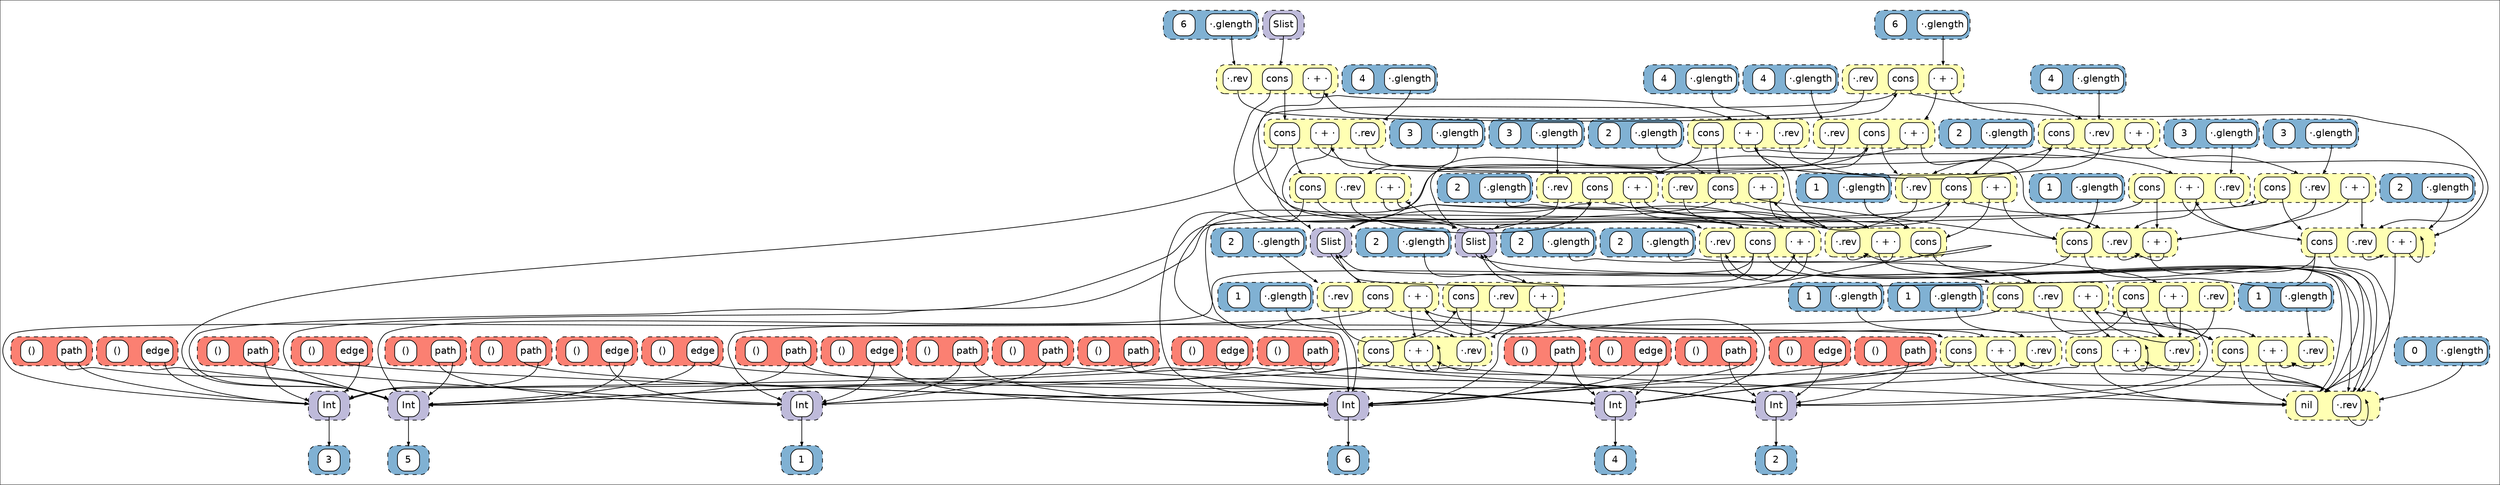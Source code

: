 digraph  {stylesheet="/var/folders/77/28_x7bwj3zdg_bmxwh_y5bcw0000gn/T/graphviz-styles.css"
    compound=true
    rank=same
    fontname=helvetica
    fontsize=9
    margin=3
    nodesep=0.05
    ranksep=0.6
    colorscheme=set312
    edge[arrowsize=0.5]
    node[shape=none,margin=0,fontname=helvetica]
    outputorder=edgesfirst
    graph[style="dashed,rounded,filled"]
    fillcolor=2
    "List_rev-12678910324027934471":0:s -> "List___add__-16467188057117527376" [lhead="cluster_43"]
    "cons-7027535232550978644":0:s -> "Slist-11847509270010390214" [lhead="cluster_13"]
    "cons-7027535232550978644":1:s -> "List_rev-3429551472952562336" [lhead="cluster_32"]
    "List___add__-13690509037324185913":0:s -> "List___add__-14956045687834288218" [lhead="cluster_21"]
    "List___add__-13690509037324185913":1:s -> "cons-14487537003174131535" [lhead="cluster_32"]
    subgraph "outer_cluster_27" {
        subgraph "cluster_27" {
            subgraph  {
                "List_rev-12678910324027934471"[label=<<TABLE BGCOLOR="white" CELLBORDER="0" CELLSPACING="0" CELLPADDING="0" style="rounded"><tr><td BALIGN="left" CELLPADDING="4" WIDTH="30" HEIGHT="30" colspan="1">·.rev</td></tr><TR><TD PORT="0"></TD></TR></TABLE>>,tooltip="27: List_rev-12678910324027934471"]
                "cons-7027535232550978644"[label=<<TABLE BGCOLOR="white" CELLBORDER="0" CELLSPACING="0" CELLPADDING="0" style="rounded"><tr><td BALIGN="left" CELLPADDING="4" WIDTH="30" HEIGHT="30" colspan="2">cons</td></tr><TR><TD PORT="0"></TD><TD PORT="1"></TD></TR></TABLE>>,tooltip="27: cons-7027535232550978644"]
                "List___add__-13690509037324185913"[label=<<TABLE BGCOLOR="white" CELLBORDER="0" CELLSPACING="0" CELLPADDING="0" style="rounded"><tr><td BALIGN="left" CELLPADDING="4" WIDTH="30" HEIGHT="30" colspan="2">· + ·</td></tr><TR><TD PORT="0"></TD><TD PORT="1"></TD></TR></TABLE>>,tooltip="27: List___add__-13690509037324185913"]
            }
        }
        style="invis"
        cluster=true
    }
    "List_rev-15225087114521759896":0:s -> "List___add__-1670401371447584722" [lhead="cluster_56"]
    "cons-16254286368091605357":0:s -> "Int-16783941965674463102" [lhead="cluster_2"]
    "cons-16254286368091605357":1:s -> "List_rev-5975728263446387761" [lhead="cluster_45"]
    "List___add__-9815979624977173320":0:s -> "cons-14487537003174131535" [lhead="cluster_32"]
    "List___add__-9815979624977173320":1:s -> "cons-124885913996746929" [lhead="cluster_45"]
    subgraph "outer_cluster_39" {
        subgraph "cluster_39" {
            subgraph  {
                "List_rev-15225087114521759896"[label=<<TABLE BGCOLOR="white" CELLBORDER="0" CELLSPACING="0" CELLPADDING="0" style="rounded"><tr><td BALIGN="left" CELLPADDING="4" WIDTH="30" HEIGHT="30" colspan="1">·.rev</td></tr><TR><TD PORT="0"></TD></TR></TABLE>>,tooltip="39: List_rev-15225087114521759896"]
                "cons-16254286368091605357"[label=<<TABLE BGCOLOR="white" CELLBORDER="0" CELLSPACING="0" CELLPADDING="0" style="rounded"><tr><td BALIGN="left" CELLPADDING="4" WIDTH="30" HEIGHT="30" colspan="2">cons</td></tr><TR><TD PORT="0"></TD><TD PORT="1"></TD></TR></TABLE>>,tooltip="39: cons-16254286368091605357"]
                "List___add__-9815979624977173320"[label=<<TABLE BGCOLOR="white" CELLBORDER="0" CELLSPACING="0" CELLPADDING="0" style="rounded"><tr><td BALIGN="left" CELLPADDING="4" WIDTH="30" HEIGHT="30" colspan="2">· + ·</td></tr><TR><TD PORT="0"></TD><TD PORT="1"></TD></TR></TABLE>>,tooltip="39: List___add__-9815979624977173320"]
            }
        }
        style="invis"
        cluster=true
    }
    "List_rev-3481525101393754990":0:s -> "cons-4281891184084468214" [lhead="cluster_54"]
    "cons-7744146686784245384":0:s -> "Slist-103947256882385308" [lhead="cluster_10"]
    "cons-7744146686784245384":1:s -> "List___add__-1445734309788809490" [lhead="cluster_45"]
    "List___add__-5038805931477445996":0:s -> "cons-5977397321866771562" [lhead="cluster_52"]
    "List___add__-5038805931477445996":1:s -> "List_rev-5975728263446387761" [lhead="cluster_45"]
    subgraph "outer_cluster_60" {
        subgraph "cluster_60" {
            subgraph  {
                "List_rev-3481525101393754990"[label=<<TABLE BGCOLOR="white" CELLBORDER="0" CELLSPACING="0" CELLPADDING="0" style="rounded"><tr><td BALIGN="left" CELLPADDING="4" WIDTH="30" HEIGHT="30" colspan="1">·.rev</td></tr><TR><TD PORT="0"></TD></TR></TABLE>>,tooltip="60: List_rev-3481525101393754990"]
                "cons-7744146686784245384"[label=<<TABLE BGCOLOR="white" CELLBORDER="0" CELLSPACING="0" CELLPADDING="0" style="rounded"><tr><td BALIGN="left" CELLPADDING="4" WIDTH="30" HEIGHT="30" colspan="2">cons</td></tr><TR><TD PORT="0"></TD><TD PORT="1"></TD></TR></TABLE>>,tooltip="60: cons-7744146686784245384"]
                "List___add__-5038805931477445996"[label=<<TABLE BGCOLOR="white" CELLBORDER="0" CELLSPACING="0" CELLPADDING="0" style="rounded"><tr><td BALIGN="left" CELLPADDING="4" WIDTH="30" HEIGHT="30" colspan="2">· + ·</td></tr><TR><TD PORT="0"></TD><TD PORT="1"></TD></TR></TABLE>>,tooltip="60: List___add__-5038805931477445996"]
            }
        }
        style="invis"
        cluster=true
    }
    "List_rev-16835915594115655756":0:s -> "List___add__-12461842525781655447" [lhead="cluster_28"]
    "cons-520482313101349337":0:s -> "Int-17615343019692007359" [lhead="cluster_5"]
    "cons-520482313101349337":1:s -> "List_rev-4208978898528913939" [lhead="cluster_7"]
    "List___add__-12461842525781655447":0:s -> "nil-0" [lhead="cluster_7"]
    "List___add__-12461842525781655447":1:s -> "List___add__-12461842525781655447" [lhead="cluster_28"]
    subgraph "outer_cluster_28" {
        subgraph "cluster_28" {
            subgraph  {
                "List_rev-16835915594115655756"[label=<<TABLE BGCOLOR="white" CELLBORDER="0" CELLSPACING="0" CELLPADDING="0" style="rounded"><tr><td BALIGN="left" CELLPADDING="4" WIDTH="30" HEIGHT="30" colspan="1">·.rev</td></tr><TR><TD PORT="0"></TD></TR></TABLE>>,tooltip="28: List_rev-16835915594115655756"]
                "cons-520482313101349337"[label=<<TABLE BGCOLOR="white" CELLBORDER="0" CELLSPACING="0" CELLPADDING="0" style="rounded"><tr><td BALIGN="left" CELLPADDING="4" WIDTH="30" HEIGHT="30" colspan="2">cons</td></tr><TR><TD PORT="0"></TD><TD PORT="1"></TD></TR></TABLE>>,tooltip="28: cons-520482313101349337"]
                "List___add__-12461842525781655447"[label=<<TABLE BGCOLOR="white" CELLBORDER="0" CELLSPACING="0" CELLPADDING="0" style="rounded"><tr><td BALIGN="left" CELLPADDING="4" WIDTH="30" HEIGHT="30" colspan="2">· + ·</td></tr><TR><TD PORT="0"></TD><TD PORT="1"></TD></TR></TABLE>>,tooltip="28: List___add__-12461842525781655447"]
            }
        }
        style="invis"
        cluster=true
    }
    "List_rev-10184707161975301700":0:s -> "List___add__-17398275221445728335" [lhead="cluster_52"]
    "cons-5977397321866771562":0:s -> "Slist-103947256882385308" [lhead="cluster_10"]
    "cons-5977397321866771562":1:s -> "List_rev-4208978898528913939" [lhead="cluster_7"]
    "List___add__-17398275221445728335":0:s -> "nil-0" [lhead="cluster_7"]
    "List___add__-17398275221445728335":1:s -> "List___add__-17398275221445728335" [lhead="cluster_52"]
    subgraph "outer_cluster_52" {
        subgraph "cluster_52" {
            subgraph  {
                "List_rev-10184707161975301700"[label=<<TABLE BGCOLOR="white" CELLBORDER="0" CELLSPACING="0" CELLPADDING="0" style="rounded"><tr><td BALIGN="left" CELLPADDING="4" WIDTH="30" HEIGHT="30" colspan="1">·.rev</td></tr><TR><TD PORT="0"></TD></TR></TABLE>>,tooltip="52: List_rev-10184707161975301700"]
                "cons-5977397321866771562"[label=<<TABLE BGCOLOR="white" CELLBORDER="0" CELLSPACING="0" CELLPADDING="0" style="rounded"><tr><td BALIGN="left" CELLPADDING="4" WIDTH="30" HEIGHT="30" colspan="2">cons</td></tr><TR><TD PORT="0"></TD><TD PORT="1"></TD></TR></TABLE>>,tooltip="52: cons-5977397321866771562"]
                "List___add__-17398275221445728335"[label=<<TABLE BGCOLOR="white" CELLBORDER="0" CELLSPACING="0" CELLPADDING="0" style="rounded"><tr><td BALIGN="left" CELLPADDING="4" WIDTH="30" HEIGHT="30" colspan="2">· + ·</td></tr><TR><TD PORT="0"></TD><TD PORT="1"></TD></TR></TABLE>>,tooltip="52: List___add__-17398275221445728335"]
            }
        }
        style="invis"
        cluster=true
    }
    "List_rev-1818722993358666476":0:s -> "List___add__-5038805931477445996" [lhead="cluster_60"]
    "cons-4281891184084468214":0:s -> "Int-10912160959110460649" [lhead="cluster_1"]
    "cons-4281891184084468214":1:s -> "cons-5977397321866771562" [lhead="cluster_52"]
    "List___add__-8425557060470324086":0:s -> "List___add__-1445734309788809490" [lhead="cluster_45"]
    "List___add__-8425557060470324086":1:s -> "List_rev-10184707161975301700" [lhead="cluster_52"]
    subgraph "outer_cluster_54" {
        subgraph "cluster_54" {
            subgraph  {
                "List_rev-1818722993358666476"[label=<<TABLE BGCOLOR="white" CELLBORDER="0" CELLSPACING="0" CELLPADDING="0" style="rounded"><tr><td BALIGN="left" CELLPADDING="4" WIDTH="30" HEIGHT="30" colspan="1">·.rev</td></tr><TR><TD PORT="0"></TD></TR></TABLE>>,tooltip="54: List_rev-1818722993358666476"]
                "cons-4281891184084468214"[label=<<TABLE BGCOLOR="white" CELLBORDER="0" CELLSPACING="0" CELLPADDING="0" style="rounded"><tr><td BALIGN="left" CELLPADDING="4" WIDTH="30" HEIGHT="30" colspan="2">cons</td></tr><TR><TD PORT="0"></TD><TD PORT="1"></TD></TR></TABLE>>,tooltip="54: cons-4281891184084468214"]
                "List___add__-8425557060470324086"[label=<<TABLE BGCOLOR="white" CELLBORDER="0" CELLSPACING="0" CELLPADDING="0" style="rounded"><tr><td BALIGN="left" CELLPADDING="4" WIDTH="30" HEIGHT="30" colspan="2">· + ·</td></tr><TR><TD PORT="0"></TD><TD PORT="1"></TD></TR></TABLE>>,tooltip="54: List___add__-8425557060470324086"]
            }
        }
        style="invis"
        cluster=true
    }
    "List_rev-11847509270010390214":0:s -> "List___add__-3496628590867375805" [lhead="cluster_46"]
    "cons-15516736256743976996":0:s -> "Int-5040379952546458196" [lhead="cluster_4"]
    "cons-15516736256743976996":1:s -> "List_rev-16835915594115655756" [lhead="cluster_28"]
    "List___add__-12838169326192280035":0:s -> "List___add__-2381082620688739055" [lhead="cluster_20"]
    "List___add__-12838169326192280035":1:s -> "List_rev-16835915594115655756" [lhead="cluster_28"]
    subgraph "outer_cluster_25" {
        subgraph "cluster_25" {
            subgraph  {
                "List_rev-11847509270010390214"[label=<<TABLE BGCOLOR="white" CELLBORDER="0" CELLSPACING="0" CELLPADDING="0" style="rounded"><tr><td BALIGN="left" CELLPADDING="4" WIDTH="30" HEIGHT="30" colspan="1">·.rev</td></tr><TR><TD PORT="0"></TD></TR></TABLE>>,tooltip="25: List_rev-11847509270010390214"]
                "cons-15516736256743976996"[label=<<TABLE BGCOLOR="white" CELLBORDER="0" CELLSPACING="0" CELLPADDING="0" style="rounded"><tr><td BALIGN="left" CELLPADDING="4" WIDTH="30" HEIGHT="30" colspan="2">cons</td></tr><TR><TD PORT="0"></TD><TD PORT="1"></TD></TR></TABLE>>,tooltip="25: cons-15516736256743976996"]
                "List___add__-12838169326192280035"[label=<<TABLE BGCOLOR="white" CELLBORDER="0" CELLSPACING="0" CELLPADDING="0" style="rounded"><tr><td BALIGN="left" CELLPADDING="4" WIDTH="30" HEIGHT="30" colspan="2">· + ·</td></tr><TR><TD PORT="0"></TD><TD PORT="1"></TD></TR></TABLE>>,tooltip="25: List___add__-12838169326192280035"]
            }
        }
        style="invis"
        cluster=true
    }
    "List_rev-2598150418935018079":0:s -> "cons-1155754225986976191" [lhead="cluster_35"]
    "cons-20938657114361621":0:s -> "Int-10912160959110460649" [lhead="cluster_1"]
    "cons-20938657114361621":1:s -> "cons-1029199253569845461" [lhead="cluster_43"]
    "List___add__-7824658235752295867":0:s -> "List_rev-7638530371481476275" [lhead="cluster_56"]
    "List___add__-7824658235752295867":1:s -> "List_rev-12626936695586741817" [lhead="cluster_21"]
    subgraph "outer_cluster_59" {
        subgraph "cluster_59" {
            subgraph  {
                "List_rev-2598150418935018079"[label=<<TABLE BGCOLOR="white" CELLBORDER="0" CELLSPACING="0" CELLPADDING="0" style="rounded"><tr><td BALIGN="left" CELLPADDING="4" WIDTH="30" HEIGHT="30" colspan="1">·.rev</td></tr><TR><TD PORT="0"></TD></TR></TABLE>>,tooltip="59: List_rev-2598150418935018079"]
                "cons-20938657114361621"[label=<<TABLE BGCOLOR="white" CELLBORDER="0" CELLSPACING="0" CELLPADDING="0" style="rounded"><tr><td BALIGN="left" CELLPADDING="4" WIDTH="30" HEIGHT="30" colspan="2">cons</td></tr><TR><TD PORT="0"></TD><TD PORT="1"></TD></TR></TABLE>>,tooltip="59: cons-20938657114361621"]
                "List___add__-7824658235752295867"[label=<<TABLE BGCOLOR="white" CELLBORDER="0" CELLSPACING="0" CELLPADDING="0" style="rounded"><tr><td BALIGN="left" CELLPADDING="4" WIDTH="30" HEIGHT="30" colspan="2">· + ·</td></tr><TR><TD PORT="0"></TD><TD PORT="1"></TD></TR></TABLE>>,tooltip="59: List___add__-7824658235752295867"]
            }
        }
        style="invis"
        cluster=true
    }
    "List_rev-3429551472952562336":0:s -> "List___add__-2277135363806353747" [lhead="cluster_32"]
    "cons-14487537003174131535":0:s -> "Int-16783941965674463102" [lhead="cluster_2"]
    "cons-14487537003174131535":1:s -> "List_rev-4208978898528913939" [lhead="cluster_7"]
    "List___add__-2277135363806353747":0:s -> "nil-0" [lhead="cluster_7"]
    "List___add__-2277135363806353747":1:s -> "List_rev-3429551472952562336" [lhead="cluster_32"]
    subgraph "outer_cluster_32" {
        subgraph "cluster_32" {
            subgraph  {
                "List_rev-3429551472952562336"[label=<<TABLE BGCOLOR="white" CELLBORDER="0" CELLSPACING="0" CELLPADDING="0" style="rounded"><tr><td BALIGN="left" CELLPADDING="4" WIDTH="30" HEIGHT="30" colspan="1">·.rev</td></tr><TR><TD PORT="0"></TD></TR></TABLE>>,tooltip="32: List_rev-3429551472952562336"]
                "cons-14487537003174131535"[label=<<TABLE BGCOLOR="white" CELLBORDER="0" CELLSPACING="0" CELLPADDING="0" style="rounded"><tr><td BALIGN="left" CELLPADDING="4" WIDTH="30" HEIGHT="30" colspan="2">cons</td></tr><TR><TD PORT="0"></TD><TD PORT="1"></TD></TR></TABLE>>,tooltip="32: cons-14487537003174131535"]
                "List___add__-2277135363806353747"[label=<<TABLE BGCOLOR="white" CELLBORDER="0" CELLSPACING="0" CELLPADDING="0" style="rounded"><tr><td BALIGN="left" CELLPADDING="4" WIDTH="30" HEIGHT="30" colspan="2">· + ·</td></tr><TR><TD PORT="0"></TD><TD PORT="1"></TD></TR></TABLE>>,tooltip="32: List___add__-2277135363806353747"]
            }
        }
        style="invis"
        cluster=true
    }
    "List_rev-103947256882385308":0:s -> "List___add__-12891812013053856490" [lhead="cluster_44"]
    "cons-11182871444218316128":0:s -> "Int-11743562013128004906" [lhead="cluster_3"]
    "cons-11182871444218316128":1:s -> "List_rev-10132733533534109046" [lhead="cluster_30"]
    "List___add__-6893476034072723307":0:s -> "List___add__-8252863627252741508" [lhead="cluster_19"]
    "List___add__-6893476034072723307":1:s -> "List_rev-10132733533534109046" [lhead="cluster_30"]
    subgraph "outer_cluster_23" {
        subgraph "cluster_23" {
            subgraph  {
                "List_rev-103947256882385308"[label=<<TABLE BGCOLOR="white" CELLBORDER="0" CELLSPACING="0" CELLPADDING="0" style="rounded"><tr><td BALIGN="left" CELLPADDING="4" WIDTH="30" HEIGHT="30" colspan="1">·.rev</td></tr><TR><TD PORT="0"></TD></TR></TABLE>>,tooltip="23: List_rev-103947256882385308"]
                "cons-11182871444218316128"[label=<<TABLE BGCOLOR="white" CELLBORDER="0" CELLSPACING="0" CELLPADDING="0" style="rounded"><tr><td BALIGN="left" CELLPADDING="4" WIDTH="30" HEIGHT="30" colspan="2">cons</td></tr><TR><TD PORT="0"></TD><TD PORT="1"></TD></TR></TABLE>>,tooltip="23: cons-11182871444218316128"]
                "List___add__-6893476034072723307"[label=<<TABLE BGCOLOR="white" CELLBORDER="0" CELLSPACING="0" CELLPADDING="0" style="rounded"><tr><td BALIGN="left" CELLPADDING="4" WIDTH="30" HEIGHT="30" colspan="2">· + ·</td></tr><TR><TD PORT="0"></TD><TD PORT="1"></TD></TR></TABLE>>,tooltip="23: List___add__-6893476034072723307"]
            }
        }
        style="invis"
        cluster=true
    }
    "List_rev-17667316648133200013":0:s -> "cons-15516736256743976996" [lhead="cluster_25"]
    "cons-4677487583189070622":0:s -> "Int-17615343019692007359" [lhead="cluster_5"]
    "cons-4677487583189070622":1:s -> "cons-4604575297633516347" [lhead="cluster_20"]
    "List___add__-3496628590867375805":0:s -> "List___add__-12461842525781655447" [lhead="cluster_28"]
    "List___add__-3496628590867375805":1:s -> "cons-4604575297633516347" [lhead="cluster_20"]
    subgraph "outer_cluster_46" {
        subgraph "cluster_46" {
            subgraph  {
                "List_rev-17667316648133200013"[label=<<TABLE BGCOLOR="white" CELLBORDER="0" CELLSPACING="0" CELLPADDING="0" style="rounded"><tr><td BALIGN="left" CELLPADDING="4" WIDTH="30" HEIGHT="30" colspan="1">·.rev</td></tr><TR><TD PORT="0"></TD></TR></TABLE>>,tooltip="46: List_rev-17667316648133200013"]
                "cons-4677487583189070622"[label=<<TABLE BGCOLOR="white" CELLBORDER="0" CELLSPACING="0" CELLPADDING="0" style="rounded"><tr><td BALIGN="left" CELLPADDING="4" WIDTH="30" HEIGHT="30" colspan="2">cons</td></tr><TR><TD PORT="0"></TD><TD PORT="1"></TD></TR></TABLE>>,tooltip="46: cons-4677487583189070622"]
                "List___add__-3496628590867375805"[label=<<TABLE BGCOLOR="white" CELLBORDER="0" CELLSPACING="0" CELLPADDING="0" style="rounded"><tr><td BALIGN="left" CELLPADDING="4" WIDTH="30" HEIGHT="30" colspan="2">· + ·</td></tr><TR><TD PORT="0"></TD><TD PORT="1"></TD></TR></TABLE>>,tooltip="46: List___add__-3496628590867375805"]
            }
        }
        style="invis"
        cluster=true
    }
    "List_rev-12626936695586741817":0:s -> "List___add__-14956045687834288218" [lhead="cluster_21"]
    "cons-4585305698939538527":0:s -> "Slist-11847509270010390214" [lhead="cluster_13"]
    "cons-4585305698939538527":1:s -> "nil-0" [lhead="cluster_7"]
    "List___add__-14956045687834288218":0:s -> "List_rev-4208978898528913939" [lhead="cluster_7"]
    "List___add__-14956045687834288218":1:s -> "List_rev-12626936695586741817" [lhead="cluster_21"]
    subgraph "outer_cluster_21" {
        subgraph "cluster_21" {
            subgraph  {
                "List_rev-12626936695586741817"[label=<<TABLE BGCOLOR="white" CELLBORDER="0" CELLSPACING="0" CELLPADDING="0" style="rounded"><tr><td BALIGN="left" CELLPADDING="4" WIDTH="30" HEIGHT="30" colspan="1">·.rev</td></tr><TR><TD PORT="0"></TD></TR></TABLE>>,tooltip="21: List_rev-12626936695586741817"]
                "cons-4585305698939538527"[label=<<TABLE BGCOLOR="white" CELLBORDER="0" CELLSPACING="0" CELLPADDING="0" style="rounded"><tr><td BALIGN="left" CELLPADDING="4" WIDTH="30" HEIGHT="30" colspan="2">cons</td></tr><TR><TD PORT="0"></TD><TD PORT="1"></TD></TR></TABLE>>,tooltip="21: cons-4585305698939538527"]
                "List___add__-14956045687834288218"[label=<<TABLE BGCOLOR="white" CELLBORDER="0" CELLSPACING="0" CELLPADDING="0" style="rounded"><tr><td BALIGN="left" CELLPADDING="4" WIDTH="30" HEIGHT="30" colspan="2">· + ·</td></tr><TR><TD PORT="0"></TD><TD PORT="1"></TD></TR></TABLE>>,tooltip="21: List___add__-14956045687834288218"]
            }
        }
        style="invis"
        cluster=true
    }
    "List_rev-4208978898528913939":0:s -> "List_rev-4208978898528913939" [lhead="cluster_7"]
    subgraph "outer_cluster_7" {
        subgraph "cluster_7" {
            subgraph  {
                "List_rev-4208978898528913939"[label=<<TABLE BGCOLOR="white" CELLBORDER="0" CELLSPACING="0" CELLPADDING="0" style="rounded"><tr><td BALIGN="left" CELLPADDING="4" WIDTH="30" HEIGHT="30" colspan="1">·.rev</td></tr><TR><TD PORT="0"></TD></TR></TABLE>>,tooltip="7: List_rev-4208978898528913939"]
                "nil-0"[label=<<TABLE BGCOLOR="white" CELLBORDER="0" CELLSPACING="0" CELLPADDING="0" style="rounded"><tr><td BALIGN="left" CELLPADDING="4" WIDTH="30" HEIGHT="30">nil</td></tr></TABLE>>,tooltip="7: nil-0"]
            }
        }
        style="invis"
        cluster=true
    }
    "List_rev-5923754635005195107":0:s -> "cons-11182871444218316128" [lhead="cluster_23"]
    "cons-883374682458736911":0:s -> "Int-5871781006564002453" [lhead="cluster_0"]
    "cons-883374682458736911":1:s -> "cons-10403444018641964525" [lhead="cluster_19"]
    "List___add__-12891812013053856490":0:s -> "List___add__-718280512653650541" [lhead="cluster_30"]
    "List___add__-12891812013053856490":1:s -> "cons-10403444018641964525" [lhead="cluster_19"]
    subgraph "outer_cluster_44" {
        subgraph "cluster_44" {
            subgraph  {
                "List_rev-5923754635005195107"[label=<<TABLE BGCOLOR="white" CELLBORDER="0" CELLSPACING="0" CELLPADDING="0" style="rounded"><tr><td BALIGN="left" CELLPADDING="4" WIDTH="30" HEIGHT="30" colspan="1">·.rev</td></tr><TR><TD PORT="0"></TD></TR></TABLE>>,tooltip="44: List_rev-5923754635005195107"]
                "cons-883374682458736911"[label=<<TABLE BGCOLOR="white" CELLBORDER="0" CELLSPACING="0" CELLPADDING="0" style="rounded"><tr><td BALIGN="left" CELLPADDING="4" WIDTH="30" HEIGHT="30" colspan="2">cons</td></tr><TR><TD PORT="0"></TD><TD PORT="1"></TD></TR></TABLE>>,tooltip="44: cons-883374682458736911"]
                "List___add__-12891812013053856490"[label=<<TABLE BGCOLOR="white" CELLBORDER="0" CELLSPACING="0" CELLPADDING="0" style="rounded"><tr><td BALIGN="left" CELLPADDING="4" WIDTH="30" HEIGHT="30" colspan="2">· + ·</td></tr><TR><TD PORT="0"></TD><TD PORT="1"></TD></TR></TABLE>>,tooltip="44: List___add__-12891812013053856490"]
            }
        }
        style="invis"
        cluster=true
    }
    "List_rev-883374682458736911":0:s -> "List___add__-8252863627252741508" [lhead="cluster_19"]
    "cons-10403444018641964525":0:s -> "Int-11743562013128004906" [lhead="cluster_3"]
    "cons-10403444018641964525":1:s -> "nil-0" [lhead="cluster_7"]
    "List___add__-8252863627252741508":0:s -> "List_rev-4208978898528913939" [lhead="cluster_7"]
    "List___add__-8252863627252741508":1:s -> "List_rev-883374682458736911" [lhead="cluster_19"]
    subgraph "outer_cluster_19" {
        subgraph "cluster_19" {
            subgraph  {
                "List_rev-883374682458736911"[label=<<TABLE BGCOLOR="white" CELLBORDER="0" CELLSPACING="0" CELLPADDING="0" style="rounded"><tr><td BALIGN="left" CELLPADDING="4" WIDTH="30" HEIGHT="30" colspan="1">·.rev</td></tr><TR><TD PORT="0"></TD></TR></TABLE>>,tooltip="19: List_rev-883374682458736911"]
                "cons-10403444018641964525"[label=<<TABLE BGCOLOR="white" CELLBORDER="0" CELLSPACING="0" CELLPADDING="0" style="rounded"><tr><td BALIGN="left" CELLPADDING="4" WIDTH="30" HEIGHT="30" colspan="2">cons</td></tr><TR><TD PORT="0"></TD><TD PORT="1"></TD></TR></TABLE>>,tooltip="19: cons-10403444018641964525"]
                "List___add__-8252863627252741508"[label=<<TABLE BGCOLOR="white" CELLBORDER="0" CELLSPACING="0" CELLPADDING="0" style="rounded"><tr><td BALIGN="left" CELLPADDING="4" WIDTH="30" HEIGHT="30" colspan="2">· + ·</td></tr><TR><TD PORT="0"></TD><TD PORT="1"></TD></TR></TABLE>>,tooltip="19: List___add__-8252863627252741508"]
            }
        }
        style="invis"
        cluster=true
    }
    "List_rev-11016108215992845957":0:s -> "cons-10330531733086410250" [lhead="cluster_49"]
    "cons-1924339308661435585":0:s -> "Slist-103947256882385308" [lhead="cluster_10"]
    "cons-1924339308661435585":1:s -> "cons-15973479568771280466" [lhead="cluster_56"]
    "List___add__-4894650418786721247":0:s -> "List___add__-5038805931477445996" [lhead="cluster_60"]
    "List___add__-4894650418786721247":1:s -> "List_rev-3429551472952562336" [lhead="cluster_32"]
    subgraph "outer_cluster_62" {
        subgraph "cluster_62" {
            subgraph  {
                "List_rev-11016108215992845957"[label=<<TABLE BGCOLOR="white" CELLBORDER="0" CELLSPACING="0" CELLPADDING="0" style="rounded"><tr><td BALIGN="left" CELLPADDING="4" WIDTH="30" HEIGHT="30" colspan="1">·.rev</td></tr><TR><TD PORT="0"></TD></TR></TABLE>>,tooltip="62: List_rev-11016108215992845957"]
                "cons-1924339308661435585"[label=<<TABLE BGCOLOR="white" CELLBORDER="0" CELLSPACING="0" CELLPADDING="0" style="rounded"><tr><td BALIGN="left" CELLPADDING="4" WIDTH="30" HEIGHT="30" colspan="2">cons</td></tr><TR><TD PORT="0"></TD><TD PORT="1"></TD></TR></TABLE>>,tooltip="62: cons-1924339308661435585"]
                "List___add__-4894650418786721247"[label=<<TABLE BGCOLOR="white" CELLBORDER="0" CELLSPACING="0" CELLPADDING="0" style="rounded"><tr><td BALIGN="left" CELLPADDING="4" WIDTH="30" HEIGHT="30" colspan="2">· + ·</td></tr><TR><TD PORT="0"></TD><TD PORT="1"></TD></TR></TABLE>>,tooltip="62: List___add__-4894650418786721247"]
            }
        }
        style="invis"
        cluster=true
    }
    "List_rev-10132733533534109046":0:s -> "List___add__-718280512653650541" [lhead="cluster_30"]
    "cons-4208978898528913939":0:s -> "Int-5871781006564002453" [lhead="cluster_0"]
    "cons-4208978898528913939":1:s -> "nil-0" [lhead="cluster_7"]
    "List___add__-718280512653650541":0:s -> "List_rev-4208978898528913939" [lhead="cluster_7"]
    "List___add__-718280512653650541":1:s -> "List___add__-718280512653650541" [lhead="cluster_30"]
    subgraph "outer_cluster_30" {
        subgraph "cluster_30" {
            subgraph  {
                "List_rev-10132733533534109046"[label=<<TABLE BGCOLOR="white" CELLBORDER="0" CELLSPACING="0" CELLPADDING="0" style="rounded"><tr><td BALIGN="left" CELLPADDING="4" WIDTH="30" HEIGHT="30" colspan="1">·.rev</td></tr><TR><TD PORT="0"></TD></TR></TABLE>>,tooltip="30: List_rev-10132733533534109046"]
                "cons-4208978898528913939"[label=<<TABLE BGCOLOR="white" CELLBORDER="0" CELLSPACING="0" CELLPADDING="0" style="rounded"><tr><td BALIGN="left" CELLPADDING="4" WIDTH="30" HEIGHT="30" colspan="2">cons</td></tr><TR><TD PORT="0"></TD><TD PORT="1"></TD></TR></TABLE>>,tooltip="30: cons-4208978898528913939"]
                "List___add__-718280512653650541"[label=<<TABLE BGCOLOR="white" CELLBORDER="0" CELLSPACING="0" CELLPADDING="0" style="rounded"><tr><td BALIGN="left" CELLPADDING="4" WIDTH="30" HEIGHT="30" colspan="2">· + ·</td></tr><TR><TD PORT="0"></TD><TD PORT="1"></TD></TR></TABLE>>,tooltip="30: List___add__-718280512653650541"]
            }
        }
        style="invis"
        cluster=true
    }
    "List_rev-5975728263446387761":0:s -> "List___add__-1445734309788809490" [lhead="cluster_45"]
    "cons-124885913996746929":0:s -> "Int-10912160959110460649" [lhead="cluster_1"]
    "cons-124885913996746929":1:s -> "nil-0" [lhead="cluster_7"]
    "List___add__-1445734309788809490":0:s -> "List_rev-4208978898528913939" [lhead="cluster_7"]
    "List___add__-1445734309788809490":1:s -> "List_rev-5975728263446387761" [lhead="cluster_45"]
    subgraph "outer_cluster_45" {
        subgraph "cluster_45" {
            subgraph  {
                "List_rev-5975728263446387761"[label=<<TABLE BGCOLOR="white" CELLBORDER="0" CELLSPACING="0" CELLPADDING="0" style="rounded"><tr><td BALIGN="left" CELLPADDING="4" WIDTH="30" HEIGHT="30" colspan="1">·.rev</td></tr><TR><TD PORT="0"></TD></TR></TABLE>>,tooltip="45: List_rev-5975728263446387761"]
                "cons-124885913996746929"[label=<<TABLE BGCOLOR="white" CELLBORDER="0" CELLSPACING="0" CELLPADDING="0" style="rounded"><tr><td BALIGN="left" CELLPADDING="4" WIDTH="30" HEIGHT="30" colspan="2">cons</td></tr><TR><TD PORT="0"></TD><TD PORT="1"></TD></TR></TABLE>>,tooltip="45: cons-124885913996746929"]
                "List___add__-1445734309788809490"[label=<<TABLE BGCOLOR="white" CELLBORDER="0" CELLSPACING="0" CELLPADDING="0" style="rounded"><tr><td BALIGN="left" CELLPADDING="4" WIDTH="30" HEIGHT="30" colspan="2">· + ·</td></tr><TR><TD PORT="0"></TD><TD PORT="1"></TD></TR></TABLE>>,tooltip="45: List___add__-1445734309788809490"]
            }
        }
        style="invis"
        cluster=true
    }
    "List_rev-7638530371481476275":0:s -> "cons-16254286368091605357" [lhead="cluster_39"]
    "cons-15973479568771280466":0:s -> "Int-10912160959110460649" [lhead="cluster_1"]
    "cons-15973479568771280466":1:s -> "List___add__-2277135363806353747" [lhead="cluster_32"]
    "List___add__-1670401371447584722":0:s -> "cons-124885913996746929" [lhead="cluster_45"]
    "List___add__-1670401371447584722":1:s -> "List___add__-2277135363806353747" [lhead="cluster_32"]
    subgraph "outer_cluster_56" {
        subgraph "cluster_56" {
            subgraph  {
                "List_rev-7638530371481476275"[label=<<TABLE BGCOLOR="white" CELLBORDER="0" CELLSPACING="0" CELLPADDING="0" style="rounded"><tr><td BALIGN="left" CELLPADDING="4" WIDTH="30" HEIGHT="30" colspan="1">·.rev</td></tr><TR><TD PORT="0"></TD></TR></TABLE>>,tooltip="56: List_rev-7638530371481476275"]
                "cons-15973479568771280466"[label=<<TABLE BGCOLOR="white" CELLBORDER="0" CELLSPACING="0" CELLPADDING="0" style="rounded"><tr><td BALIGN="left" CELLPADDING="4" WIDTH="30" HEIGHT="30" colspan="2">cons</td></tr><TR><TD PORT="0"></TD><TD PORT="1"></TD></TR></TABLE>>,tooltip="56: cons-15973479568771280466"]
                "List___add__-1670401371447584722"[label=<<TABLE BGCOLOR="white" CELLBORDER="0" CELLSPACING="0" CELLPADDING="0" style="rounded"><tr><td BALIGN="left" CELLPADDING="4" WIDTH="30" HEIGHT="30" colspan="2">· + ·</td></tr><TR><TD PORT="0"></TD><TD PORT="1"></TD></TR></TABLE>>,tooltip="56: List___add__-1670401371447584722"]
            }
        }
        style="invis"
        cluster=true
    }
    "List_rev-5144327209428843504":0:s -> "cons-14614091975591262265" [lhead="cluster_48"]
    "cons-7796120315225438038":0:s -> "Slist-103947256882385308" [lhead="cluster_10"]
    "cons-7796120315225438038":1:s -> "cons-20938657114361621" [lhead="cluster_59"]
    "List___add__-9197480259985551082":0:s -> "List___add__-4894650418786721247" [lhead="cluster_62"]
    "List___add__-9197480259985551082":1:s -> "cons-4585305698939538527" [lhead="cluster_21"]
    subgraph "outer_cluster_64" {
        subgraph "cluster_64" {
            subgraph  {
                "List_rev-5144327209428843504"[label=<<TABLE BGCOLOR="white" CELLBORDER="0" CELLSPACING="0" CELLPADDING="0" style="rounded"><tr><td BALIGN="left" CELLPADDING="4" WIDTH="30" HEIGHT="30" colspan="1">·.rev</td></tr><TR><TD PORT="0"></TD></TR></TABLE>>,tooltip="64: List_rev-5144327209428843504"]
                "cons-7796120315225438038"[label=<<TABLE BGCOLOR="white" CELLBORDER="0" CELLSPACING="0" CELLPADDING="0" style="rounded"><tr><td BALIGN="left" CELLPADDING="4" WIDTH="30" HEIGHT="30" colspan="2">cons</td></tr><TR><TD PORT="0"></TD><TD PORT="1"></TD></TR></TABLE>>,tooltip="64: cons-7796120315225438038"]
                "List___add__-9197480259985551082"[label=<<TABLE BGCOLOR="white" CELLBORDER="0" CELLSPACING="0" CELLPADDING="0" style="rounded"><tr><td BALIGN="left" CELLPADDING="4" WIDTH="30" HEIGHT="30" colspan="2">· + ·</td></tr><TR><TD PORT="0"></TD><TD PORT="1"></TD></TR></TABLE>>,tooltip="64: List___add__-9197480259985551082"]
            }
        }
        style="invis"
        cluster=true
    }
    "List_rev-13562285006486671382":0:s -> "List___add__-4894650418786721247" [lhead="cluster_62"]
    "cons-10330531733086410250":0:s -> "Int-16783941965674463102" [lhead="cluster_2"]
    "cons-10330531733086410250":1:s -> "List_rev-1818722993358666476" [lhead="cluster_54"]
    "List___add__-12041141360342334413":0:s -> "List_rev-15225087114521759896" [lhead="cluster_39"]
    "List___add__-12041141360342334413":1:s -> "List_rev-10184707161975301700" [lhead="cluster_52"]
    subgraph "outer_cluster_49" {
        subgraph "cluster_49" {
            subgraph  {
                "List_rev-13562285006486671382"[label=<<TABLE BGCOLOR="white" CELLBORDER="0" CELLSPACING="0" CELLPADDING="0" style="rounded"><tr><td BALIGN="left" CELLPADDING="4" WIDTH="30" HEIGHT="30" colspan="1">·.rev</td></tr><TR><TD PORT="0"></TD></TR></TABLE>>,tooltip="49: List_rev-13562285006486671382"]
                "cons-10330531733086410250"[label=<<TABLE BGCOLOR="white" CELLBORDER="0" CELLSPACING="0" CELLPADDING="0" style="rounded"><tr><td BALIGN="left" CELLPADDING="4" WIDTH="30" HEIGHT="30" colspan="2">cons</td></tr><TR><TD PORT="0"></TD><TD PORT="1"></TD></TR></TABLE>>,tooltip="49: cons-10330531733086410250"]
                "List___add__-12041141360342334413"[label=<<TABLE BGCOLOR="white" CELLBORDER="0" CELLSPACING="0" CELLPADDING="0" style="rounded"><tr><td BALIGN="left" CELLPADDING="4" WIDTH="30" HEIGHT="30" colspan="2">· + ·</td></tr><TR><TD PORT="0"></TD><TD PORT="1"></TD></TR></TABLE>>,tooltip="49: List___add__-12041141360342334413"]
            }
        }
        style="invis"
        cluster=true
    }
    "List_rev-6859102945905124672":0:s -> "List___add__-9197480259985551082" [lhead="cluster_64"]
    "cons-14614091975591262265":0:s -> "Slist-11847509270010390214" [lhead="cluster_13"]
    "cons-14614091975591262265":1:s -> "List_rev-13562285006486671382" [lhead="cluster_49"]
    "List___add__-5773763954673729552":0:s -> "List___add__-15115304689998633782" [lhead="cluster_35"]
    "List___add__-5773763954673729552":1:s -> "List___add__-17398275221445728335" [lhead="cluster_52"]
    subgraph "outer_cluster_48" {
        subgraph "cluster_48" {
            subgraph  {
                "List_rev-6859102945905124672"[label=<<TABLE BGCOLOR="white" CELLBORDER="0" CELLSPACING="0" CELLPADDING="0" style="rounded"><tr><td BALIGN="left" CELLPADDING="4" WIDTH="30" HEIGHT="30" colspan="1">·.rev</td></tr><TR><TD PORT="0"></TD></TR></TABLE>>,tooltip="48: List_rev-6859102945905124672"]
                "cons-14614091975591262265"[label=<<TABLE BGCOLOR="white" CELLBORDER="0" CELLSPACING="0" CELLPADDING="0" style="rounded"><tr><td BALIGN="left" CELLPADDING="4" WIDTH="30" HEIGHT="30" colspan="2">cons</td></tr><TR><TD PORT="0"></TD><TD PORT="1"></TD></TR></TABLE>>,tooltip="48: cons-14614091975591262265"]
                "List___add__-5773763954673729552"[label=<<TABLE BGCOLOR="white" CELLBORDER="0" CELLSPACING="0" CELLPADDING="0" style="rounded"><tr><td BALIGN="left" CELLPADDING="4" WIDTH="30" HEIGHT="30" colspan="2">· + ·</td></tr><TR><TD PORT="0"></TD><TD PORT="1"></TD></TR></TABLE>>,tooltip="48: List___add__-5773763954673729552"]
            }
        }
        style="invis"
        cluster=true
    }
    "List_rev-14393686060504215639":0:s -> "List___add__-7824658235752295867" [lhead="cluster_59"]
    "cons-1155754225986976191":0:s -> "Slist-11847509270010390214" [lhead="cluster_13"]
    "cons-1155754225986976191":1:s -> "List_rev-15225087114521759896" [lhead="cluster_39"]
    "List___add__-15115304689998633782":0:s -> "List___add__-13690509037324185913" [lhead="cluster_27"]
    "List___add__-15115304689998633782":1:s -> "List_rev-5975728263446387761" [lhead="cluster_45"]
    subgraph "outer_cluster_35" {
        subgraph "cluster_35" {
            subgraph  {
                "List_rev-14393686060504215639"[label=<<TABLE BGCOLOR="white" CELLBORDER="0" CELLSPACING="0" CELLPADDING="0" style="rounded"><tr><td BALIGN="left" CELLPADDING="4" WIDTH="30" HEIGHT="30" colspan="1">·.rev</td></tr><TR><TD PORT="0"></TD></TR></TABLE>>,tooltip="35: List_rev-14393686060504215639"]
                "cons-1155754225986976191"[label=<<TABLE BGCOLOR="white" CELLBORDER="0" CELLSPACING="0" CELLPADDING="0" style="rounded"><tr><td BALIGN="left" CELLPADDING="4" WIDTH="30" HEIGHT="30" colspan="2">cons</td></tr><TR><TD PORT="0"></TD><TD PORT="1"></TD></TR></TABLE>>,tooltip="35: cons-1155754225986976191"]
                "List___add__-15115304689998633782"[label=<<TABLE BGCOLOR="white" CELLBORDER="0" CELLSPACING="0" CELLPADDING="0" style="rounded"><tr><td BALIGN="left" CELLPADDING="4" WIDTH="30" HEIGHT="30" colspan="2">· + ·</td></tr><TR><TD PORT="0"></TD><TD PORT="1"></TD></TR></TABLE>>,tooltip="35: List___add__-15115304689998633782"]
            }
        }
        style="invis"
        cluster=true
    }
    "List_rev-10964134587551653303":0:s -> "cons-7027535232550978644" [lhead="cluster_27"]
    "cons-1029199253569845461":0:s -> "Int-16783941965674463102" [lhead="cluster_2"]
    "cons-1029199253569845461":1:s -> "cons-4585305698939538527" [lhead="cluster_21"]
    "List___add__-16467188057117527376":0:s -> "List_rev-3429551472952562336" [lhead="cluster_32"]
    "List___add__-16467188057117527376":1:s -> "cons-4585305698939538527" [lhead="cluster_21"]
    subgraph "outer_cluster_43" {
        subgraph "cluster_43" {
            subgraph  {
                "List_rev-10964134587551653303"[label=<<TABLE BGCOLOR="white" CELLBORDER="0" CELLSPACING="0" CELLPADDING="0" style="rounded"><tr><td BALIGN="left" CELLPADDING="4" WIDTH="30" HEIGHT="30" colspan="1">·.rev</td></tr><TR><TD PORT="0"></TD></TR></TABLE>>,tooltip="43: List_rev-10964134587551653303"]
                "cons-1029199253569845461"[label=<<TABLE BGCOLOR="white" CELLBORDER="0" CELLSPACING="0" CELLPADDING="0" style="rounded"><tr><td BALIGN="left" CELLPADDING="4" WIDTH="30" HEIGHT="30" colspan="2">cons</td></tr><TR><TD PORT="0"></TD><TD PORT="1"></TD></TR></TABLE>>,tooltip="43: cons-1029199253569845461"]
                "List___add__-16467188057117527376"[label=<<TABLE BGCOLOR="white" CELLBORDER="0" CELLSPACING="0" CELLPADDING="0" style="rounded"><tr><td BALIGN="left" CELLPADDING="4" WIDTH="30" HEIGHT="30" colspan="2">· + ·</td></tr><TR><TD PORT="0"></TD><TD PORT="1"></TD></TR></TABLE>>,tooltip="43: List___add__-16467188057117527376"]
            }
        }
        style="invis"
        cluster=true
    }
    "List_rev-6755155689022739364":0:s -> "List___add__-2381082620688739055" [lhead="cluster_20"]
    "cons-4604575297633516347":0:s -> "Int-5040379952546458196" [lhead="cluster_4"]
    "cons-4604575297633516347":1:s -> "List_rev-4208978898528913939" [lhead="cluster_7"]
    "List___add__-2381082620688739055":0:s -> "nil-0" [lhead="cluster_7"]
    "List___add__-2381082620688739055":1:s -> "List_rev-6755155689022739364" [lhead="cluster_20"]
    subgraph "outer_cluster_20" {
        subgraph "cluster_20" {
            subgraph  {
                "List_rev-6755155689022739364"[label=<<TABLE BGCOLOR="white" CELLBORDER="0" CELLSPACING="0" CELLPADDING="0" style="rounded"><tr><td BALIGN="left" CELLPADDING="4" WIDTH="30" HEIGHT="30" colspan="1">·.rev</td></tr><TR><TD PORT="0"></TD></TR></TABLE>>,tooltip="20: List_rev-6755155689022739364"]
                "cons-4604575297633516347"[label=<<TABLE BGCOLOR="white" CELLBORDER="0" CELLSPACING="0" CELLPADDING="0" style="rounded"><tr><td BALIGN="left" CELLPADDING="4" WIDTH="30" HEIGHT="30" colspan="2">cons</td></tr><TR><TD PORT="0"></TD><TD PORT="1"></TD></TR></TABLE>>,tooltip="20: cons-4604575297633516347"]
                "List___add__-2381082620688739055"[label=<<TABLE BGCOLOR="white" CELLBORDER="0" CELLSPACING="0" CELLPADDING="0" style="rounded"><tr><td BALIGN="left" CELLPADDING="4" WIDTH="30" HEIGHT="30" colspan="2">· + ·</td></tr><TR><TD PORT="0"></TD><TD PORT="1"></TD></TR></TABLE>>,tooltip="20: List___add__-2381082620688739055"]
            }
        }
        style="invis"
        cluster=true
    }
    fillcolor=3
    "Slist-11847509270010390214":0:s -> "cons-4677487583189070622" [lhead="cluster_46"]
    subgraph "outer_cluster_13" {
        subgraph "cluster_13" {
            subgraph  {
                "Slist-11847509270010390214"[label=<<TABLE BGCOLOR="white" CELLBORDER="0" CELLSPACING="0" CELLPADDING="0" style="rounded"><tr><td BALIGN="left" CELLPADDING="4" WIDTH="30" HEIGHT="30" colspan="1">Slist</td></tr><TR><TD PORT="0"></TD></TR></TABLE>>,tooltip="13: Slist-11847509270010390214"]
            }
        }
        style="invis"
        cluster=true
    }
    "Int-11743562013128004906":0:s -> "i64-11743562013128004906" [lhead="cluster_i64-11743562013128004906"]
    subgraph "outer_cluster_3" {
        subgraph "cluster_3" {
            subgraph  {
                "Int-11743562013128004906"[label=<<TABLE BGCOLOR="white" CELLBORDER="0" CELLSPACING="0" CELLPADDING="0" style="rounded"><tr><td BALIGN="left" CELLPADDING="4" WIDTH="30" HEIGHT="30" colspan="1">Int</td></tr><TR><TD PORT="0"></TD></TR></TABLE>>,tooltip="3: Int-11743562013128004906"]
            }
        }
        style="invis"
        cluster=true
    }
    "Int-5871781006564002453":0:s -> "i64-5871781006564002453" [lhead="cluster_i64-5871781006564002453"]
    subgraph "outer_cluster_0" {
        subgraph "cluster_0" {
            subgraph  {
                "Int-5871781006564002453"[label=<<TABLE BGCOLOR="white" CELLBORDER="0" CELLSPACING="0" CELLPADDING="0" style="rounded"><tr><td BALIGN="left" CELLPADDING="4" WIDTH="30" HEIGHT="30" colspan="1">Int</td></tr><TR><TD PORT="0"></TD></TR></TABLE>>,tooltip="0: Int-5871781006564002453"]
            }
        }
        style="invis"
        cluster=true
    }
    "Int-5040379952546458196":0:s -> "i64-5040379952546458196" [lhead="cluster_i64-5040379952546458196"]
    subgraph "outer_cluster_4" {
        subgraph "cluster_4" {
            subgraph  {
                "Int-5040379952546458196"[label=<<TABLE BGCOLOR="white" CELLBORDER="0" CELLSPACING="0" CELLPADDING="0" style="rounded"><tr><td BALIGN="left" CELLPADDING="4" WIDTH="30" HEIGHT="30" colspan="1">Int</td></tr><TR><TD PORT="0"></TD></TR></TABLE>>,tooltip="4: Int-5040379952546458196"]
            }
        }
        style="invis"
        cluster=true
    }
    "Int-10912160959110460649":0:s -> "i64-10912160959110460649" [lhead="cluster_i64-10912160959110460649"]
    subgraph "outer_cluster_1" {
        subgraph "cluster_1" {
            subgraph  {
                "Int-10912160959110460649"[label=<<TABLE BGCOLOR="white" CELLBORDER="0" CELLSPACING="0" CELLPADDING="0" style="rounded"><tr><td BALIGN="left" CELLPADDING="4" WIDTH="30" HEIGHT="30" colspan="1">Int</td></tr><TR><TD PORT="0"></TD></TR></TABLE>>,tooltip="1: Int-10912160959110460649"]
            }
        }
        style="invis"
        cluster=true
    }
    "Slist-6859102945905124672":0:s -> "cons-7796120315225438038" [lhead="cluster_64"]
    subgraph "outer_cluster_6" {
        subgraph "cluster_6" {
            subgraph  {
                "Slist-6859102945905124672"[label=<<TABLE BGCOLOR="white" CELLBORDER="0" CELLSPACING="0" CELLPADDING="0" style="rounded"><tr><td BALIGN="left" CELLPADDING="4" WIDTH="30" HEIGHT="30" colspan="1">Slist</td></tr><TR><TD PORT="0"></TD></TR></TABLE>>,tooltip="6: Slist-6859102945905124672"]
            }
        }
        style="invis"
        cluster=true
    }
    "Slist-103947256882385308":0:s -> "cons-883374682458736911" [lhead="cluster_44"]
    subgraph "outer_cluster_10" {
        subgraph "cluster_10" {
            subgraph  {
                "Slist-103947256882385308"[label=<<TABLE BGCOLOR="white" CELLBORDER="0" CELLSPACING="0" CELLPADDING="0" style="rounded"><tr><td BALIGN="left" CELLPADDING="4" WIDTH="30" HEIGHT="30" colspan="1">Slist</td></tr><TR><TD PORT="0"></TD></TR></TABLE>>,tooltip="10: Slist-103947256882385308"]
            }
        }
        style="invis"
        cluster=true
    }
    "Int-16783941965674463102":0:s -> "i64-16783941965674463102" [lhead="cluster_i64-16783941965674463102"]
    subgraph "outer_cluster_2" {
        subgraph "cluster_2" {
            subgraph  {
                "Int-16783941965674463102"[label=<<TABLE BGCOLOR="white" CELLBORDER="0" CELLSPACING="0" CELLPADDING="0" style="rounded"><tr><td BALIGN="left" CELLPADDING="4" WIDTH="30" HEIGHT="30" colspan="1">Int</td></tr><TR><TD PORT="0"></TD></TR></TABLE>>,tooltip="2: Int-16783941965674463102"]
            }
        }
        style="invis"
        cluster=true
    }
    "Int-17615343019692007359":0:s -> "i64-17615343019692007359" [lhead="cluster_i64-17615343019692007359"]
    subgraph "outer_cluster_5" {
        subgraph "cluster_5" {
            subgraph  {
                "Int-17615343019692007359"[label=<<TABLE BGCOLOR="white" CELLBORDER="0" CELLSPACING="0" CELLPADDING="0" style="rounded"><tr><td BALIGN="left" CELLPADDING="4" WIDTH="30" HEIGHT="30" colspan="1">Int</td></tr><TR><TD PORT="0"></TD></TR></TABLE>>,tooltip="5: Int-17615343019692007359"]
            }
        }
        style="invis"
        cluster=true
    }
    fillcolor=4
    "path-5996666920560749382":0:s -> "Int-10912160959110460649" [lhead="cluster_1"]
    "path-5996666920560749382":1:s -> "Int-5040379952546458196" [lhead="cluster_4"]
    subgraph "outer_cluster_path-5996666920560749382-value" {
        subgraph "cluster_path-5996666920560749382-value" {
            subgraph  {
                "path-5996666920560749382-value"[label=<<TABLE BGCOLOR="white" CELLBORDER="0" CELLSPACING="0" CELLPADDING="0" style="rounded"><tr><td BALIGN="left" CELLPADDING="4" WIDTH="30" HEIGHT="30">()</td></tr></TABLE>>,tooltip="path-5996666920560749382-value: path-5996666920560749382-value"]
                "path-5996666920560749382"[label=<<TABLE BGCOLOR="white" CELLBORDER="0" CELLSPACING="0" CELLPADDING="0" style="rounded"><tr><td BALIGN="left" CELLPADDING="4" WIDTH="30" HEIGHT="30" colspan="2">path</td></tr><TR><TD PORT="0"></TD><TD PORT="1"></TD></TR></TABLE>>,tooltip="path-5996666920560749382-value: path-5996666920560749382"]
            }
        }
        style="invis"
        cluster=true
    }
    "path-2743974990046126629":0:s -> "Int-16783941965674463102" [lhead="cluster_2"]
    "path-2743974990046126629":1:s -> "Int-17615343019692007359" [lhead="cluster_5"]
    subgraph "outer_cluster_path-2743974990046126629-value" {
        subgraph "cluster_path-2743974990046126629-value" {
            subgraph  {
                "path-2743974990046126629-value"[label=<<TABLE BGCOLOR="white" CELLBORDER="0" CELLSPACING="0" CELLPADDING="0" style="rounded"><tr><td BALIGN="left" CELLPADDING="4" WIDTH="30" HEIGHT="30">()</td></tr></TABLE>>,tooltip="path-2743974990046126629-value: path-2743974990046126629-value"]
                "path-2743974990046126629"[label=<<TABLE BGCOLOR="white" CELLBORDER="0" CELLSPACING="0" CELLPADDING="0" style="rounded"><tr><td BALIGN="left" CELLPADDING="4" WIDTH="30" HEIGHT="30" colspan="2">path</td></tr><TR><TD PORT="0"></TD><TD PORT="1"></TD></TR></TABLE>>,tooltip="path-2743974990046126629-value: path-2743974990046126629"]
            }
        }
        style="invis"
        cluster=true
    }
    "edge-5871781006564002453":0:s -> "Int-5871781006564002453" [lhead="cluster_0"]
    "edge-5871781006564002453":1:s -> "Int-10912160959110460649" [lhead="cluster_1"]
    subgraph "outer_cluster_edge-5871781006564002453-value" {
        subgraph "cluster_edge-5871781006564002453-value" {
            subgraph  {
                "edge-5871781006564002453-value"[label=<<TABLE BGCOLOR="white" CELLBORDER="0" CELLSPACING="0" CELLPADDING="0" style="rounded"><tr><td BALIGN="left" CELLPADDING="4" WIDTH="30" HEIGHT="30">()</td></tr></TABLE>>,tooltip="edge-5871781006564002453-value: edge-5871781006564002453-value"]
                "edge-5871781006564002453"[label=<<TABLE BGCOLOR="white" CELLBORDER="0" CELLSPACING="0" CELLPADDING="0" style="rounded"><tr><td BALIGN="left" CELLPADDING="4" WIDTH="30" HEIGHT="30" colspan="2">edge</td></tr><TR><TD PORT="0"></TD><TD PORT="1"></TD></TR></TABLE>>,tooltip="edge-5871781006564002453-value: edge-5871781006564002453"]
            }
        }
        style="invis"
        cluster=true
    }
    "edge-8740641910606876011":0:s -> "Int-11743562013128004906" [lhead="cluster_3"]
    "edge-8740641910606876011":1:s -> "Int-10912160959110460649" [lhead="cluster_1"]
    subgraph "outer_cluster_edge-8740641910606876011-value" {
        subgraph "cluster_edge-8740641910606876011-value" {
            subgraph  {
                "edge-8740641910606876011-value"[label=<<TABLE BGCOLOR="white" CELLBORDER="0" CELLSPACING="0" CELLPADDING="0" style="rounded"><tr><td BALIGN="left" CELLPADDING="4" WIDTH="30" HEIGHT="30">()</td></tr></TABLE>>,tooltip="edge-8740641910606876011-value: edge-8740641910606876011-value"]
                "edge-8740641910606876011"[label=<<TABLE BGCOLOR="white" CELLBORDER="0" CELLSPACING="0" CELLPADDING="0" style="rounded"><tr><td BALIGN="left" CELLPADDING="4" WIDTH="30" HEIGHT="30" colspan="2">edge</td></tr><TR><TD PORT="0"></TD><TD PORT="1"></TD></TR></TABLE>>,tooltip="edge-8740641910606876011-value: edge-8740641910606876011"]
            }
        }
        style="invis"
        cluster=true
    }
    "path-10912160959110460649":0:s -> "Int-5871781006564002453" [lhead="cluster_0"]
    "path-10912160959110460649":1:s -> "Int-17615343019692007359" [lhead="cluster_5"]
    subgraph "outer_cluster_path-10912160959110460649-value" {
        subgraph "cluster_path-10912160959110460649-value" {
            subgraph  {
                "path-10912160959110460649-value"[label=<<TABLE BGCOLOR="white" CELLBORDER="0" CELLSPACING="0" CELLPADDING="0" style="rounded"><tr><td BALIGN="left" CELLPADDING="4" WIDTH="30" HEIGHT="30">()</td></tr></TABLE>>,tooltip="path-10912160959110460649-value: path-10912160959110460649-value"]
                "path-10912160959110460649"[label=<<TABLE BGCOLOR="white" CELLBORDER="0" CELLSPACING="0" CELLPADDING="0" style="rounded"><tr><td BALIGN="left" CELLPADDING="4" WIDTH="30" HEIGHT="30" colspan="2">path</td></tr><TR><TD PORT="0"></TD><TD PORT="1"></TD></TR></TABLE>>,tooltip="path-10912160959110460649-value: path-10912160959110460649"]
            }
        }
        style="invis"
        cluster=true
    }
    "path-11868447927124751835":0:s -> "Int-10912160959110460649" [lhead="cluster_1"]
    "path-11868447927124751835":1:s -> "Int-17615343019692007359" [lhead="cluster_5"]
    subgraph "outer_cluster_path-11868447927124751835-value" {
        subgraph "cluster_path-11868447927124751835-value" {
            subgraph  {
                "path-11868447927124751835-value"[label=<<TABLE BGCOLOR="white" CELLBORDER="0" CELLSPACING="0" CELLPADDING="0" style="rounded"><tr><td BALIGN="left" CELLPADDING="4" WIDTH="30" HEIGHT="30">()</td></tr></TABLE>>,tooltip="path-11868447927124751835-value: path-11868447927124751835-value"]
                "path-11868447927124751835"[label=<<TABLE BGCOLOR="white" CELLBORDER="0" CELLSPACING="0" CELLPADDING="0" style="rounded"><tr><td BALIGN="left" CELLPADDING="4" WIDTH="30" HEIGHT="30" colspan="2">path</td></tr><TR><TD PORT="0"></TD><TD PORT="1"></TD></TR></TABLE>>,tooltip="path-11868447927124751835-value: path-11868447927124751835"]
            }
        }
        style="invis"
        cluster=true
    }
    "path-9572042964624420268":0:s -> "Int-11743562013128004906" [lhead="cluster_3"]
    "path-9572042964624420268":1:s -> "Int-16783941965674463102" [lhead="cluster_2"]
    subgraph "outer_cluster_path-9572042964624420268-value" {
        subgraph "cluster_path-9572042964624420268-value" {
            subgraph  {
                "path-9572042964624420268-value"[label=<<TABLE BGCOLOR="white" CELLBORDER="0" CELLSPACING="0" CELLPADDING="0" style="rounded"><tr><td BALIGN="left" CELLPADDING="4" WIDTH="30" HEIGHT="30">()</td></tr></TABLE>>,tooltip="path-9572042964624420268-value: path-9572042964624420268-value"]
                "path-9572042964624420268"[label=<<TABLE BGCOLOR="white" CELLBORDER="0" CELLSPACING="0" CELLPADDING="0" style="rounded"><tr><td BALIGN="left" CELLPADDING="4" WIDTH="30" HEIGHT="30" colspan="2">path</td></tr><TR><TD PORT="0"></TD><TD PORT="1"></TD></TR></TABLE>>,tooltip="path-9572042964624420268-value: path-9572042964624420268"]
            }
        }
        style="invis"
        cluster=true
    }
    "path-15318938057191675792":0:s -> "Int-16783941965674463102" [lhead="cluster_2"]
    "path-15318938057191675792":1:s -> "Int-5040379952546458196" [lhead="cluster_4"]
    subgraph "outer_cluster_path-15318938057191675792-value" {
        subgraph "cluster_path-15318938057191675792-value" {
            subgraph  {
                "path-15318938057191675792-value"[label=<<TABLE BGCOLOR="white" CELLBORDER="0" CELLSPACING="0" CELLPADDING="0" style="rounded"><tr><td BALIGN="left" CELLPADDING="4" WIDTH="30" HEIGHT="30">()</td></tr></TABLE>>,tooltip="path-15318938057191675792-value: path-15318938057191675792-value"]
                "path-15318938057191675792"[label=<<TABLE BGCOLOR="white" CELLBORDER="0" CELLSPACING="0" CELLPADDING="0" style="rounded"><tr><td BALIGN="left" CELLPADDING="4" WIDTH="30" HEIGHT="30" colspan="2">path</td></tr><TR><TD PORT="0"></TD><TD PORT="1"></TD></TR></TABLE>>,tooltip="path-15318938057191675792-value: path-15318938057191675792"]
            }
        }
        style="invis"
        cluster=true
    }
    "path-5040379952546458196":0:s -> "Int-5871781006564002453" [lhead="cluster_0"]
    "path-5040379952546458196":1:s -> "Int-5040379952546458196" [lhead="cluster_4"]
    subgraph "outer_cluster_path-5040379952546458196-value" {
        subgraph "cluster_path-5040379952546458196-value" {
            subgraph  {
                "path-5040379952546458196-value"[label=<<TABLE BGCOLOR="white" CELLBORDER="0" CELLSPACING="0" CELLPADDING="0" style="rounded"><tr><td BALIGN="left" CELLPADDING="4" WIDTH="30" HEIGHT="30">()</td></tr></TABLE>>,tooltip="path-5040379952546458196-value: path-5040379952546458196-value"]
                "path-5040379952546458196"[label=<<TABLE BGCOLOR="white" CELLBORDER="0" CELLSPACING="0" CELLPADDING="0" style="rounded"><tr><td BALIGN="left" CELLPADDING="4" WIDTH="30" HEIGHT="30" colspan="2">path</td></tr><TR><TD PORT="0"></TD><TD PORT="1"></TD></TR></TABLE>>,tooltip="path-5040379952546458196-value: path-5040379952546458196"]
            }
        }
        style="invis"
        cluster=true
    }
    "path-5871781006564002453":0:s -> "Int-5871781006564002453" [lhead="cluster_0"]
    "path-5871781006564002453":1:s -> "Int-10912160959110460649" [lhead="cluster_1"]
    subgraph "outer_cluster_path-5871781006564002453-value" {
        subgraph "cluster_path-5871781006564002453-value" {
            subgraph  {
                "path-5871781006564002453-value"[label=<<TABLE BGCOLOR="white" CELLBORDER="0" CELLSPACING="0" CELLPADDING="0" style="rounded"><tr><td BALIGN="left" CELLPADDING="4" WIDTH="30" HEIGHT="30">()</td></tr></TABLE>>,tooltip="path-5871781006564002453-value: path-5871781006564002453-value"]
                "path-5871781006564002453"[label=<<TABLE BGCOLOR="white" CELLBORDER="0" CELLSPACING="0" CELLPADDING="0" style="rounded"><tr><td BALIGN="left" CELLPADDING="4" WIDTH="30" HEIGHT="30" colspan="2">path</td></tr><TR><TD PORT="0"></TD><TD PORT="1"></TD></TR></TABLE>>,tooltip="path-5871781006564002453-value: path-5871781006564002453"]
            }
        }
        style="invis"
        cluster=true
    }
    "edge-11868447927124751835":0:s -> "Int-10912160959110460649" [lhead="cluster_1"]
    "edge-11868447927124751835":1:s -> "Int-17615343019692007359" [lhead="cluster_5"]
    subgraph "outer_cluster_edge-11868447927124751835-value" {
        subgraph "cluster_edge-11868447927124751835-value" {
            subgraph  {
                "edge-11868447927124751835-value"[label=<<TABLE BGCOLOR="white" CELLBORDER="0" CELLSPACING="0" CELLPADDING="0" style="rounded"><tr><td BALIGN="left" CELLPADDING="4" WIDTH="30" HEIGHT="30">()</td></tr></TABLE>>,tooltip="edge-11868447927124751835-value: edge-11868447927124751835-value"]
                "edge-11868447927124751835"[label=<<TABLE BGCOLOR="white" CELLBORDER="0" CELLSPACING="0" CELLPADDING="0" style="rounded"><tr><td BALIGN="left" CELLPADDING="4" WIDTH="30" HEIGHT="30" colspan="2">edge</td></tr><TR><TD PORT="0"></TD><TD PORT="1"></TD></TR></TABLE>>,tooltip="edge-11868447927124751835-value: edge-11868447927124751835"]
            }
        }
        style="invis"
        cluster=true
    }
    "edge-2743974990046126629":0:s -> "Int-16783941965674463102" [lhead="cluster_2"]
    "edge-2743974990046126629":1:s -> "Int-17615343019692007359" [lhead="cluster_5"]
    subgraph "outer_cluster_edge-2743974990046126629-value" {
        subgraph "cluster_edge-2743974990046126629-value" {
            subgraph  {
                "edge-2743974990046126629-value"[label=<<TABLE BGCOLOR="white" CELLBORDER="0" CELLSPACING="0" CELLPADDING="0" style="rounded"><tr><td BALIGN="left" CELLPADDING="4" WIDTH="30" HEIGHT="30">()</td></tr></TABLE>>,tooltip="edge-2743974990046126629-value: edge-2743974990046126629-value"]
                "edge-2743974990046126629"[label=<<TABLE BGCOLOR="white" CELLBORDER="0" CELLSPACING="0" CELLPADDING="0" style="rounded"><tr><td BALIGN="left" CELLPADDING="4" WIDTH="30" HEIGHT="30" colspan="2">edge</td></tr><TR><TD PORT="0"></TD><TD PORT="1"></TD></TR></TABLE>>,tooltip="edge-2743974990046126629-value: edge-2743974990046126629"]
            }
        }
        style="invis"
        cluster=true
    }
    "path-11743562013128004906":0:s -> "Int-5871781006564002453" [lhead="cluster_0"]
    "path-11743562013128004906":1:s -> "Int-16783941965674463102" [lhead="cluster_2"]
    subgraph "outer_cluster_path-11743562013128004906-value" {
        subgraph "cluster_path-11743562013128004906-value" {
            subgraph  {
                "path-11743562013128004906-value"[label=<<TABLE BGCOLOR="white" CELLBORDER="0" CELLSPACING="0" CELLPADDING="0" style="rounded"><tr><td BALIGN="left" CELLPADDING="4" WIDTH="30" HEIGHT="30">()</td></tr></TABLE>>,tooltip="path-11743562013128004906-value: path-11743562013128004906-value"]
                "path-11743562013128004906"[label=<<TABLE BGCOLOR="white" CELLBORDER="0" CELLSPACING="0" CELLPADDING="0" style="rounded"><tr><td BALIGN="left" CELLPADDING="4" WIDTH="30" HEIGHT="30" colspan="2">path</td></tr><TR><TD PORT="0"></TD><TD PORT="1"></TD></TR></TABLE>>,tooltip="path-11743562013128004906-value: path-11743562013128004906"]
            }
        }
        style="invis"
        cluster=true
    }
    "edge-9572042964624420268":0:s -> "Int-11743562013128004906" [lhead="cluster_3"]
    "edge-9572042964624420268":1:s -> "Int-16783941965674463102" [lhead="cluster_2"]
    subgraph "outer_cluster_edge-9572042964624420268-value" {
        subgraph "cluster_edge-9572042964624420268-value" {
            subgraph  {
                "edge-9572042964624420268-value"[label=<<TABLE BGCOLOR="white" CELLBORDER="0" CELLSPACING="0" CELLPADDING="0" style="rounded"><tr><td BALIGN="left" CELLPADDING="4" WIDTH="30" HEIGHT="30">()</td></tr></TABLE>>,tooltip="edge-9572042964624420268-value: edge-9572042964624420268-value"]
                "edge-9572042964624420268"[label=<<TABLE BGCOLOR="white" CELLBORDER="0" CELLSPACING="0" CELLPADDING="0" style="rounded"><tr><td BALIGN="left" CELLPADDING="4" WIDTH="30" HEIGHT="30" colspan="2">edge</td></tr><TR><TD PORT="0"></TD><TD PORT="1"></TD></TR></TABLE>>,tooltip="edge-9572042964624420268-value: edge-9572042964624420268"]
            }
        }
        style="invis"
        cluster=true
    }
    "edge-5996666920560749382":0:s -> "Int-10912160959110460649" [lhead="cluster_1"]
    "edge-5996666920560749382":1:s -> "Int-5040379952546458196" [lhead="cluster_4"]
    subgraph "outer_cluster_edge-5996666920560749382-value" {
        subgraph "cluster_edge-5996666920560749382-value" {
            subgraph  {
                "edge-5996666920560749382-value"[label=<<TABLE BGCOLOR="white" CELLBORDER="0" CELLSPACING="0" CELLPADDING="0" style="rounded"><tr><td BALIGN="left" CELLPADDING="4" WIDTH="30" HEIGHT="30">()</td></tr></TABLE>>,tooltip="edge-5996666920560749382-value: edge-5996666920560749382-value"]
                "edge-5996666920560749382"[label=<<TABLE BGCOLOR="white" CELLBORDER="0" CELLSPACING="0" CELLPADDING="0" style="rounded"><tr><td BALIGN="left" CELLPADDING="4" WIDTH="30" HEIGHT="30" colspan="2">edge</td></tr><TR><TD PORT="0"></TD><TD PORT="1"></TD></TR></TABLE>>,tooltip="edge-5996666920560749382-value: edge-5996666920560749382"]
            }
        }
        style="invis"
        cluster=true
    }
    "edge-15318938057191675792":0:s -> "Int-16783941965674463102" [lhead="cluster_2"]
    "edge-15318938057191675792":1:s -> "Int-5040379952546458196" [lhead="cluster_4"]
    subgraph "outer_cluster_edge-15318938057191675792-value" {
        subgraph "cluster_edge-15318938057191675792-value" {
            subgraph  {
                "edge-15318938057191675792-value"[label=<<TABLE BGCOLOR="white" CELLBORDER="0" CELLSPACING="0" CELLPADDING="0" style="rounded"><tr><td BALIGN="left" CELLPADDING="4" WIDTH="30" HEIGHT="30">()</td></tr></TABLE>>,tooltip="edge-15318938057191675792-value: edge-15318938057191675792-value"]
                "edge-15318938057191675792"[label=<<TABLE BGCOLOR="white" CELLBORDER="0" CELLSPACING="0" CELLPADDING="0" style="rounded"><tr><td BALIGN="left" CELLPADDING="4" WIDTH="30" HEIGHT="30" colspan="2">edge</td></tr><TR><TD PORT="0"></TD><TD PORT="1"></TD></TR></TABLE>>,tooltip="edge-15318938057191675792-value: edge-15318938057191675792"]
            }
        }
        style="invis"
        cluster=true
    }
    "edge-11743562013128004906":0:s -> "Int-5871781006564002453" [lhead="cluster_0"]
    "edge-11743562013128004906":1:s -> "Int-16783941965674463102" [lhead="cluster_2"]
    subgraph "outer_cluster_edge-11743562013128004906-value" {
        subgraph "cluster_edge-11743562013128004906-value" {
            subgraph  {
                "edge-11743562013128004906-value"[label=<<TABLE BGCOLOR="white" CELLBORDER="0" CELLSPACING="0" CELLPADDING="0" style="rounded"><tr><td BALIGN="left" CELLPADDING="4" WIDTH="30" HEIGHT="30">()</td></tr></TABLE>>,tooltip="edge-11743562013128004906-value: edge-11743562013128004906-value"]
                "edge-11743562013128004906"[label=<<TABLE BGCOLOR="white" CELLBORDER="0" CELLSPACING="0" CELLPADDING="0" style="rounded"><tr><td BALIGN="left" CELLPADDING="4" WIDTH="30" HEIGHT="30" colspan="2">edge</td></tr><TR><TD PORT="0"></TD><TD PORT="1"></TD></TR></TABLE>>,tooltip="edge-11743562013128004906-value: edge-11743562013128004906"]
            }
        }
        style="invis"
        cluster=true
    }
    "path-8740641910606876011":0:s -> "Int-11743562013128004906" [lhead="cluster_3"]
    "path-8740641910606876011":1:s -> "Int-10912160959110460649" [lhead="cluster_1"]
    subgraph "outer_cluster_path-8740641910606876011-value" {
        subgraph "cluster_path-8740641910606876011-value" {
            subgraph  {
                "path-8740641910606876011-value"[label=<<TABLE BGCOLOR="white" CELLBORDER="0" CELLSPACING="0" CELLPADDING="0" style="rounded"><tr><td BALIGN="left" CELLPADDING="4" WIDTH="30" HEIGHT="30">()</td></tr></TABLE>>,tooltip="path-8740641910606876011-value: path-8740641910606876011-value"]
                "path-8740641910606876011"[label=<<TABLE BGCOLOR="white" CELLBORDER="0" CELLSPACING="0" CELLPADDING="0" style="rounded"><tr><td BALIGN="left" CELLPADDING="4" WIDTH="30" HEIGHT="30" colspan="2">path</td></tr><TR><TD PORT="0"></TD><TD PORT="1"></TD></TR></TABLE>>,tooltip="path-8740641910606876011-value: path-8740641910606876011"]
            }
        }
        style="invis"
        cluster=true
    }
    "path-3700261958060417815":0:s -> "Int-11743562013128004906" [lhead="cluster_3"]
    "path-3700261958060417815":1:s -> "Int-17615343019692007359" [lhead="cluster_5"]
    subgraph "outer_cluster_path-3700261958060417815-value" {
        subgraph "cluster_path-3700261958060417815-value" {
            subgraph  {
                "path-3700261958060417815-value"[label=<<TABLE BGCOLOR="white" CELLBORDER="0" CELLSPACING="0" CELLPADDING="0" style="rounded"><tr><td BALIGN="left" CELLPADDING="4" WIDTH="30" HEIGHT="30">()</td></tr></TABLE>>,tooltip="path-3700261958060417815-value: path-3700261958060417815-value"]
                "path-3700261958060417815"[label=<<TABLE BGCOLOR="white" CELLBORDER="0" CELLSPACING="0" CELLPADDING="0" style="rounded"><tr><td BALIGN="left" CELLPADDING="4" WIDTH="30" HEIGHT="30" colspan="2">path</td></tr><TR><TD PORT="0"></TD><TD PORT="1"></TD></TR></TABLE>>,tooltip="path-3700261958060417815-value: path-3700261958060417815"]
            }
        }
        style="invis"
        cluster=true
    }
    "path-16275225025205966978":0:s -> "Int-11743562013128004906" [lhead="cluster_3"]
    "path-16275225025205966978":1:s -> "Int-5040379952546458196" [lhead="cluster_4"]
    subgraph "outer_cluster_path-16275225025205966978-value" {
        subgraph "cluster_path-16275225025205966978-value" {
            subgraph  {
                "path-16275225025205966978-value"[label=<<TABLE BGCOLOR="white" CELLBORDER="0" CELLSPACING="0" CELLPADDING="0" style="rounded"><tr><td BALIGN="left" CELLPADDING="4" WIDTH="30" HEIGHT="30">()</td></tr></TABLE>>,tooltip="path-16275225025205966978-value: path-16275225025205966978-value"]
                "path-16275225025205966978"[label=<<TABLE BGCOLOR="white" CELLBORDER="0" CELLSPACING="0" CELLPADDING="0" style="rounded"><tr><td BALIGN="left" CELLPADDING="4" WIDTH="30" HEIGHT="30" colspan="2">path</td></tr><TR><TD PORT="0"></TD><TD PORT="1"></TD></TR></TABLE>>,tooltip="path-16275225025205966978-value: path-16275225025205966978"]
            }
        }
        style="invis"
        cluster=true
    }
    fillcolor=5
    "List_glength-15225087114521759896":0:s -> "cons-15973479568771280466" [lhead="cluster_56"]
    subgraph "outer_cluster_List_glength-15225087114521759896-value" {
        subgraph "cluster_List_glength-15225087114521759896-value" {
            subgraph  {
                "List_glength-15225087114521759896-value"[label=<<TABLE BGCOLOR="white" CELLBORDER="0" CELLSPACING="0" CELLPADDING="0" style="rounded"><tr><td BALIGN="left" CELLPADDING="4" WIDTH="30" HEIGHT="30">2</td></tr></TABLE>>,tooltip="List_glength-15225087114521759896-value: List_glength-15225087114521759896-value"]
                "List_glength-15225087114521759896"[label=<<TABLE BGCOLOR="white" CELLBORDER="0" CELLSPACING="0" CELLPADDING="0" style="rounded"><tr><td BALIGN="left" CELLPADDING="4" WIDTH="30" HEIGHT="30" colspan="1">·.glength</td></tr><TR><TD PORT="0"></TD></TR></TABLE>>,tooltip="List_glength-15225087114521759896-value: List_glength-15225087114521759896"]
            }
        }
        style="invis"
        cluster=true
    }
    "List_glength-14393686060504215639":0:s -> "List_rev-2598150418935018079" [lhead="cluster_59"]
    subgraph "outer_cluster_List_glength-14393686060504215639-value" {
        subgraph "cluster_List_glength-14393686060504215639-value" {
            subgraph  {
                "List_glength-14393686060504215639-value"[label=<<TABLE BGCOLOR="white" CELLBORDER="0" CELLSPACING="0" CELLPADDING="0" style="rounded"><tr><td BALIGN="left" CELLPADDING="4" WIDTH="30" HEIGHT="30">4</td></tr></TABLE>>,tooltip="List_glength-14393686060504215639-value: List_glength-14393686060504215639-value"]
                "List_glength-14393686060504215639"[label=<<TABLE BGCOLOR="white" CELLBORDER="0" CELLSPACING="0" CELLPADDING="0" style="rounded"><tr><td BALIGN="left" CELLPADDING="4" WIDTH="30" HEIGHT="30" colspan="1">·.glength</td></tr><TR><TD PORT="0"></TD></TR></TABLE>>,tooltip="List_glength-14393686060504215639-value: List_glength-14393686060504215639"]
            }
        }
        style="invis"
        cluster=true
    }
    "List_glength-103947256882385308":0:s -> "List_rev-5923754635005195107" [lhead="cluster_44"]
    subgraph "outer_cluster_List_glength-103947256882385308-value" {
        subgraph "cluster_List_glength-103947256882385308-value" {
            subgraph  {
                "List_glength-103947256882385308-value"[label=<<TABLE BGCOLOR="white" CELLBORDER="0" CELLSPACING="0" CELLPADDING="0" style="rounded"><tr><td BALIGN="left" CELLPADDING="4" WIDTH="30" HEIGHT="30">2</td></tr></TABLE>>,tooltip="List_glength-103947256882385308-value: List_glength-103947256882385308-value"]
                "List_glength-103947256882385308"[label=<<TABLE BGCOLOR="white" CELLBORDER="0" CELLSPACING="0" CELLPADDING="0" style="rounded"><tr><td BALIGN="left" CELLPADDING="4" WIDTH="30" HEIGHT="30" colspan="1">·.glength</td></tr><TR><TD PORT="0"></TD></TR></TABLE>>,tooltip="List_glength-103947256882385308-value: List_glength-103947256882385308"]
            }
        }
        style="invis"
        cluster=true
    }
    "List_glength-6755155689022739364":0:s -> "List_rev-6755155689022739364" [lhead="cluster_20"]
    subgraph "outer_cluster_List_glength-6755155689022739364-value" {
        subgraph "cluster_List_glength-6755155689022739364-value" {
            subgraph  {
                "List_glength-6755155689022739364-value"[label=<<TABLE BGCOLOR="white" CELLBORDER="0" CELLSPACING="0" CELLPADDING="0" style="rounded"><tr><td BALIGN="left" CELLPADDING="4" WIDTH="30" HEIGHT="30">1</td></tr></TABLE>>,tooltip="List_glength-6755155689022739364-value: List_glength-6755155689022739364-value"]
                "List_glength-6755155689022739364"[label=<<TABLE BGCOLOR="white" CELLBORDER="0" CELLSPACING="0" CELLPADDING="0" style="rounded"><tr><td BALIGN="left" CELLPADDING="4" WIDTH="30" HEIGHT="30" colspan="1">·.glength</td></tr><TR><TD PORT="0"></TD></TR></TABLE>>,tooltip="List_glength-6755155689022739364-value: List_glength-6755155689022739364"]
            }
        }
        style="invis"
        cluster=true
    }
    "List_glength-13562285006486671382":0:s -> "List_rev-11016108215992845957" [lhead="cluster_62"]
    subgraph "outer_cluster_List_glength-13562285006486671382-value" {
        subgraph "cluster_List_glength-13562285006486671382-value" {
            subgraph  {
                "List_glength-13562285006486671382-value"[label=<<TABLE BGCOLOR="white" CELLBORDER="0" CELLSPACING="0" CELLPADDING="0" style="rounded"><tr><td BALIGN="left" CELLPADDING="4" WIDTH="30" HEIGHT="30">4</td></tr></TABLE>>,tooltip="List_glength-13562285006486671382-value: List_glength-13562285006486671382-value"]
                "List_glength-13562285006486671382"[label=<<TABLE BGCOLOR="white" CELLBORDER="0" CELLSPACING="0" CELLPADDING="0" style="rounded"><tr><td BALIGN="left" CELLPADDING="4" WIDTH="30" HEIGHT="30" colspan="1">·.glength</td></tr><TR><TD PORT="0"></TD></TR></TABLE>>,tooltip="List_glength-13562285006486671382-value: List_glength-13562285006486671382"]
            }
        }
        style="invis"
        cluster=true
    }
    "List_glength-3481525101393754990":0:s -> "List_rev-1818722993358666476" [lhead="cluster_54"]
    subgraph "outer_cluster_List_glength-3481525101393754990-value" {
        subgraph "cluster_List_glength-3481525101393754990-value" {
            subgraph  {
                "List_glength-3481525101393754990-value"[label=<<TABLE BGCOLOR="white" CELLBORDER="0" CELLSPACING="0" CELLPADDING="0" style="rounded"><tr><td BALIGN="left" CELLPADDING="4" WIDTH="30" HEIGHT="30">3</td></tr></TABLE>>,tooltip="List_glength-3481525101393754990-value: List_glength-3481525101393754990-value"]
                "List_glength-3481525101393754990"[label=<<TABLE BGCOLOR="white" CELLBORDER="0" CELLSPACING="0" CELLPADDING="0" style="rounded"><tr><td BALIGN="left" CELLPADDING="4" WIDTH="30" HEIGHT="30" colspan="1">·.glength</td></tr><TR><TD PORT="0"></TD></TR></TABLE>>,tooltip="List_glength-3481525101393754990-value: List_glength-3481525101393754990"]
            }
        }
        style="invis"
        cluster=true
    }
    "List_glength-7638530371481476275":0:s -> "cons-16254286368091605357" [lhead="cluster_39"]
    subgraph "outer_cluster_List_glength-7638530371481476275-value" {
        subgraph "cluster_List_glength-7638530371481476275-value" {
            subgraph  {
                "List_glength-7638530371481476275-value"[label=<<TABLE BGCOLOR="white" CELLBORDER="0" CELLSPACING="0" CELLPADDING="0" style="rounded"><tr><td BALIGN="left" CELLPADDING="4" WIDTH="30" HEIGHT="30">2</td></tr></TABLE>>,tooltip="List_glength-7638530371481476275-value: List_glength-7638530371481476275-value"]
                "List_glength-7638530371481476275"[label=<<TABLE BGCOLOR="white" CELLBORDER="0" CELLSPACING="0" CELLPADDING="0" style="rounded"><tr><td BALIGN="left" CELLPADDING="4" WIDTH="30" HEIGHT="30" colspan="1">·.glength</td></tr><TR><TD PORT="0"></TD></TR></TABLE>>,tooltip="List_glength-7638530371481476275-value: List_glength-7638530371481476275"]
            }
        }
        style="invis"
        cluster=true
    }
    subgraph "outer_cluster_i64-5871781006564002453" {
        subgraph "cluster_i64-5871781006564002453" {
            subgraph  {
                "i64-5871781006564002453"[label=<<TABLE BGCOLOR="white" CELLBORDER="0" CELLSPACING="0" CELLPADDING="0" style="rounded"><tr><td BALIGN="left" CELLPADDING="4" WIDTH="30" HEIGHT="30">1</td></tr></TABLE>>,tooltip="i64-5871781006564002453: i64-5871781006564002453"]
            }
        }
        style="invis"
        cluster=true
    }
    "List_glength-12678910324027934471":0:s -> "List_rev-10964134587551653303" [lhead="cluster_43"]
    subgraph "outer_cluster_List_glength-12678910324027934471-value" {
        subgraph "cluster_List_glength-12678910324027934471-value" {
            subgraph  {
                "List_glength-12678910324027934471-value"[label=<<TABLE BGCOLOR="white" CELLBORDER="0" CELLSPACING="0" CELLPADDING="0" style="rounded"><tr><td BALIGN="left" CELLPADDING="4" WIDTH="30" HEIGHT="30">3</td></tr></TABLE>>,tooltip="List_glength-12678910324027934471-value: List_glength-12678910324027934471-value"]
                "List_glength-12678910324027934471"[label=<<TABLE BGCOLOR="white" CELLBORDER="0" CELLSPACING="0" CELLPADDING="0" style="rounded"><tr><td BALIGN="left" CELLPADDING="4" WIDTH="30" HEIGHT="30" colspan="1">·.glength</td></tr><TR><TD PORT="0"></TD></TR></TABLE>>,tooltip="List_glength-12678910324027934471-value: List_glength-12678910324027934471"]
            }
        }
        style="invis"
        cluster=true
    }
    "List_glength-16835915594115655756":0:s -> "List_rev-16835915594115655756" [lhead="cluster_28"]
    subgraph "outer_cluster_List_glength-16835915594115655756-value" {
        subgraph "cluster_List_glength-16835915594115655756-value" {
            subgraph  {
                "List_glength-16835915594115655756-value"[label=<<TABLE BGCOLOR="white" CELLBORDER="0" CELLSPACING="0" CELLPADDING="0" style="rounded"><tr><td BALIGN="left" CELLPADDING="4" WIDTH="30" HEIGHT="30">1</td></tr></TABLE>>,tooltip="List_glength-16835915594115655756-value: List_glength-16835915594115655756-value"]
                "List_glength-16835915594115655756"[label=<<TABLE BGCOLOR="white" CELLBORDER="0" CELLSPACING="0" CELLPADDING="0" style="rounded"><tr><td BALIGN="left" CELLPADDING="4" WIDTH="30" HEIGHT="30" colspan="1">·.glength</td></tr><TR><TD PORT="0"></TD></TR></TABLE>>,tooltip="List_glength-16835915594115655756-value: List_glength-16835915594115655756"]
            }
        }
        style="invis"
        cluster=true
    }
    "List_glength-17667316648133200013":0:s -> "List___add__-12838169326192280035" [lhead="cluster_25"]
    subgraph "outer_cluster_List_glength-17667316648133200013-value" {
        subgraph "cluster_List_glength-17667316648133200013-value" {
            subgraph  {
                "List_glength-17667316648133200013-value"[label=<<TABLE BGCOLOR="white" CELLBORDER="0" CELLSPACING="0" CELLPADDING="0" style="rounded"><tr><td BALIGN="left" CELLPADDING="4" WIDTH="30" HEIGHT="30">2</td></tr></TABLE>>,tooltip="List_glength-17667316648133200013-value: List_glength-17667316648133200013-value"]
                "List_glength-17667316648133200013"[label=<<TABLE BGCOLOR="white" CELLBORDER="0" CELLSPACING="0" CELLPADDING="0" style="rounded"><tr><td BALIGN="left" CELLPADDING="4" WIDTH="30" HEIGHT="30" colspan="1">·.glength</td></tr><TR><TD PORT="0"></TD></TR></TABLE>>,tooltip="List_glength-17667316648133200013-value: List_glength-17667316648133200013"]
            }
        }
        style="invis"
        cluster=true
    }
    subgraph "outer_cluster_i64-16783941965674463102" {
        subgraph "cluster_i64-16783941965674463102" {
            subgraph  {
                "i64-16783941965674463102"[label=<<TABLE BGCOLOR="white" CELLBORDER="0" CELLSPACING="0" CELLPADDING="0" style="rounded"><tr><td BALIGN="left" CELLPADDING="4" WIDTH="30" HEIGHT="30">6</td></tr></TABLE>>,tooltip="i64-16783941965674463102: i64-16783941965674463102"]
            }
        }
        style="invis"
        cluster=true
    }
    "List_glength-10132733533534109046":0:s -> "List_rev-10132733533534109046" [lhead="cluster_30"]
    subgraph "outer_cluster_List_glength-10132733533534109046-value" {
        subgraph "cluster_List_glength-10132733533534109046-value" {
            subgraph  {
                "List_glength-10132733533534109046-value"[label=<<TABLE BGCOLOR="white" CELLBORDER="0" CELLSPACING="0" CELLPADDING="0" style="rounded"><tr><td BALIGN="left" CELLPADDING="4" WIDTH="30" HEIGHT="30">1</td></tr></TABLE>>,tooltip="List_glength-10132733533534109046-value: List_glength-10132733533534109046-value"]
                "List_glength-10132733533534109046"[label=<<TABLE BGCOLOR="white" CELLBORDER="0" CELLSPACING="0" CELLPADDING="0" style="rounded"><tr><td BALIGN="left" CELLPADDING="4" WIDTH="30" HEIGHT="30" colspan="1">·.glength</td></tr><TR><TD PORT="0"></TD></TR></TABLE>>,tooltip="List_glength-10132733533534109046-value: List_glength-10132733533534109046"]
            }
        }
        style="invis"
        cluster=true
    }
    "List_glength-5923754635005195107":0:s -> "List___add__-6893476034072723307" [lhead="cluster_23"]
    subgraph "outer_cluster_List_glength-5923754635005195107-value" {
        subgraph "cluster_List_glength-5923754635005195107-value" {
            subgraph  {
                "List_glength-5923754635005195107-value"[label=<<TABLE BGCOLOR="white" CELLBORDER="0" CELLSPACING="0" CELLPADDING="0" style="rounded"><tr><td BALIGN="left" CELLPADDING="4" WIDTH="30" HEIGHT="30">2</td></tr></TABLE>>,tooltip="List_glength-5923754635005195107-value: List_glength-5923754635005195107-value"]
                "List_glength-5923754635005195107"[label=<<TABLE BGCOLOR="white" CELLBORDER="0" CELLSPACING="0" CELLPADDING="0" style="rounded"><tr><td BALIGN="left" CELLPADDING="4" WIDTH="30" HEIGHT="30" colspan="1">·.glength</td></tr><TR><TD PORT="0"></TD></TR></TABLE>>,tooltip="List_glength-5923754635005195107-value: List_glength-5923754635005195107"]
            }
        }
        style="invis"
        cluster=true
    }
    "List_glength-1818722993358666476":0:s -> "List_rev-3481525101393754990" [lhead="cluster_60"]
    subgraph "outer_cluster_List_glength-1818722993358666476-value" {
        subgraph "cluster_List_glength-1818722993358666476-value" {
            subgraph  {
                "List_glength-1818722993358666476-value"[label=<<TABLE BGCOLOR="white" CELLBORDER="0" CELLSPACING="0" CELLPADDING="0" style="rounded"><tr><td BALIGN="left" CELLPADDING="4" WIDTH="30" HEIGHT="30">3</td></tr></TABLE>>,tooltip="List_glength-1818722993358666476-value: List_glength-1818722993358666476-value"]
                "List_glength-1818722993358666476"[label=<<TABLE BGCOLOR="white" CELLBORDER="0" CELLSPACING="0" CELLPADDING="0" style="rounded"><tr><td BALIGN="left" CELLPADDING="4" WIDTH="30" HEIGHT="30" colspan="1">·.glength</td></tr><TR><TD PORT="0"></TD></TR></TABLE>>,tooltip="List_glength-1818722993358666476-value: List_glength-1818722993358666476"]
            }
        }
        style="invis"
        cluster=true
    }
    subgraph "outer_cluster_i64-17615343019692007359" {
        subgraph "cluster_i64-17615343019692007359" {
            subgraph  {
                "i64-17615343019692007359"[label=<<TABLE BGCOLOR="white" CELLBORDER="0" CELLSPACING="0" CELLPADDING="0" style="rounded"><tr><td BALIGN="left" CELLPADDING="4" WIDTH="30" HEIGHT="30">3</td></tr></TABLE>>,tooltip="i64-17615343019692007359: i64-17615343019692007359"]
            }
        }
        style="invis"
        cluster=true
    }
    "List_glength-10964134587551653303":0:s -> "List_rev-12678910324027934471" [lhead="cluster_27"]
    subgraph "outer_cluster_List_glength-10964134587551653303-value" {
        subgraph "cluster_List_glength-10964134587551653303-value" {
            subgraph  {
                "List_glength-10964134587551653303-value"[label=<<TABLE BGCOLOR="white" CELLBORDER="0" CELLSPACING="0" CELLPADDING="0" style="rounded"><tr><td BALIGN="left" CELLPADDING="4" WIDTH="30" HEIGHT="30">3</td></tr></TABLE>>,tooltip="List_glength-10964134587551653303-value: List_glength-10964134587551653303-value"]
                "List_glength-10964134587551653303"[label=<<TABLE BGCOLOR="white" CELLBORDER="0" CELLSPACING="0" CELLPADDING="0" style="rounded"><tr><td BALIGN="left" CELLPADDING="4" WIDTH="30" HEIGHT="30" colspan="1">·.glength</td></tr><TR><TD PORT="0"></TD></TR></TABLE>>,tooltip="List_glength-10964134587551653303-value: List_glength-10964134587551653303"]
            }
        }
        style="invis"
        cluster=true
    }
    subgraph "outer_cluster_i64-10912160959110460649" {
        subgraph "cluster_i64-10912160959110460649" {
            subgraph  {
                "i64-10912160959110460649"[label=<<TABLE BGCOLOR="white" CELLBORDER="0" CELLSPACING="0" CELLPADDING="0" style="rounded"><tr><td BALIGN="left" CELLPADDING="4" WIDTH="30" HEIGHT="30">5</td></tr></TABLE>>,tooltip="i64-10912160959110460649: i64-10912160959110460649"]
            }
        }
        style="invis"
        cluster=true
    }
    "List_glength-12626936695586741817":0:s -> "List___add__-14956045687834288218" [lhead="cluster_21"]
    subgraph "outer_cluster_List_glength-12626936695586741817-value" {
        subgraph "cluster_List_glength-12626936695586741817-value" {
            subgraph  {
                "List_glength-12626936695586741817-value"[label=<<TABLE BGCOLOR="white" CELLBORDER="0" CELLSPACING="0" CELLPADDING="0" style="rounded"><tr><td BALIGN="left" CELLPADDING="4" WIDTH="30" HEIGHT="30">2</td></tr></TABLE>>,tooltip="List_glength-12626936695586741817-value: List_glength-12626936695586741817-value"]
                "List_glength-12626936695586741817"[label=<<TABLE BGCOLOR="white" CELLBORDER="0" CELLSPACING="0" CELLPADDING="0" style="rounded"><tr><td BALIGN="left" CELLPADDING="4" WIDTH="30" HEIGHT="30" colspan="1">·.glength</td></tr><TR><TD PORT="0"></TD></TR></TABLE>>,tooltip="List_glength-12626936695586741817-value: List_glength-12626936695586741817"]
            }
        }
        style="invis"
        cluster=true
    }
    "List_glength-5144327209428843504":0:s -> "List___add__-5773763954673729552" [lhead="cluster_48"]
    subgraph "outer_cluster_List_glength-5144327209428843504-value" {
        subgraph "cluster_List_glength-5144327209428843504-value" {
            subgraph  {
                "List_glength-5144327209428843504-value"[label=<<TABLE BGCOLOR="white" CELLBORDER="0" CELLSPACING="0" CELLPADDING="0" style="rounded"><tr><td BALIGN="left" CELLPADDING="4" WIDTH="30" HEIGHT="30">6</td></tr></TABLE>>,tooltip="List_glength-5144327209428843504-value: List_glength-5144327209428843504-value"]
                "List_glength-5144327209428843504"[label=<<TABLE BGCOLOR="white" CELLBORDER="0" CELLSPACING="0" CELLPADDING="0" style="rounded"><tr><td BALIGN="left" CELLPADDING="4" WIDTH="30" HEIGHT="30" colspan="1">·.glength</td></tr><TR><TD PORT="0"></TD></TR></TABLE>>,tooltip="List_glength-5144327209428843504-value: List_glength-5144327209428843504"]
            }
        }
        style="invis"
        cluster=true
    }
    "List_glength-10184707161975301700":0:s -> "List___add__-17398275221445728335" [lhead="cluster_52"]
    subgraph "outer_cluster_List_glength-10184707161975301700-value" {
        subgraph "cluster_List_glength-10184707161975301700-value" {
            subgraph  {
                "List_glength-10184707161975301700-value"[label=<<TABLE BGCOLOR="white" CELLBORDER="0" CELLSPACING="0" CELLPADDING="0" style="rounded"><tr><td BALIGN="left" CELLPADDING="4" WIDTH="30" HEIGHT="30">2</td></tr></TABLE>>,tooltip="List_glength-10184707161975301700-value: List_glength-10184707161975301700-value"]
                "List_glength-10184707161975301700"[label=<<TABLE BGCOLOR="white" CELLBORDER="0" CELLSPACING="0" CELLPADDING="0" style="rounded"><tr><td BALIGN="left" CELLPADDING="4" WIDTH="30" HEIGHT="30" colspan="1">·.glength</td></tr><TR><TD PORT="0"></TD></TR></TABLE>>,tooltip="List_glength-10184707161975301700-value: List_glength-10184707161975301700"]
            }
        }
        style="invis"
        cluster=true
    }
    subgraph "outer_cluster_i64-5040379952546458196" {
        subgraph "cluster_i64-5040379952546458196" {
            subgraph  {
                "i64-5040379952546458196"[label=<<TABLE BGCOLOR="white" CELLBORDER="0" CELLSPACING="0" CELLPADDING="0" style="rounded"><tr><td BALIGN="left" CELLPADDING="4" WIDTH="30" HEIGHT="30">4</td></tr></TABLE>>,tooltip="i64-5040379952546458196: i64-5040379952546458196"]
            }
        }
        style="invis"
        cluster=true
    }
    "List_glength-2598150418935018079":0:s -> "List_rev-14393686060504215639" [lhead="cluster_35"]
    subgraph "outer_cluster_List_glength-2598150418935018079-value" {
        subgraph "cluster_List_glength-2598150418935018079-value" {
            subgraph  {
                "List_glength-2598150418935018079-value"[label=<<TABLE BGCOLOR="white" CELLBORDER="0" CELLSPACING="0" CELLPADDING="0" style="rounded"><tr><td BALIGN="left" CELLPADDING="4" WIDTH="30" HEIGHT="30">4</td></tr></TABLE>>,tooltip="List_glength-2598150418935018079-value: List_glength-2598150418935018079-value"]
                "List_glength-2598150418935018079"[label=<<TABLE BGCOLOR="white" CELLBORDER="0" CELLSPACING="0" CELLPADDING="0" style="rounded"><tr><td BALIGN="left" CELLPADDING="4" WIDTH="30" HEIGHT="30" colspan="1">·.glength</td></tr><TR><TD PORT="0"></TD></TR></TABLE>>,tooltip="List_glength-2598150418935018079-value: List_glength-2598150418935018079"]
            }
        }
        style="invis"
        cluster=true
    }
    "List_glength-11016108215992845957":0:s -> "List_rev-13562285006486671382" [lhead="cluster_49"]
    subgraph "outer_cluster_List_glength-11016108215992845957-value" {
        subgraph "cluster_List_glength-11016108215992845957-value" {
            subgraph  {
                "List_glength-11016108215992845957-value"[label=<<TABLE BGCOLOR="white" CELLBORDER="0" CELLSPACING="0" CELLPADDING="0" style="rounded"><tr><td BALIGN="left" CELLPADDING="4" WIDTH="30" HEIGHT="30">4</td></tr></TABLE>>,tooltip="List_glength-11016108215992845957-value: List_glength-11016108215992845957-value"]
                "List_glength-11016108215992845957"[label=<<TABLE BGCOLOR="white" CELLBORDER="0" CELLSPACING="0" CELLPADDING="0" style="rounded"><tr><td BALIGN="left" CELLPADDING="4" WIDTH="30" HEIGHT="30" colspan="1">·.glength</td></tr><TR><TD PORT="0"></TD></TR></TABLE>>,tooltip="List_glength-11016108215992845957-value: List_glength-11016108215992845957"]
            }
        }
        style="invis"
        cluster=true
    }
    "List_glength-6859102945905124672":0:s -> "List_rev-5144327209428843504" [lhead="cluster_64"]
    subgraph "outer_cluster_List_glength-6859102945905124672-value" {
        subgraph "cluster_List_glength-6859102945905124672-value" {
            subgraph  {
                "List_glength-6859102945905124672-value"[label=<<TABLE BGCOLOR="white" CELLBORDER="0" CELLSPACING="0" CELLPADDING="0" style="rounded"><tr><td BALIGN="left" CELLPADDING="4" WIDTH="30" HEIGHT="30">6</td></tr></TABLE>>,tooltip="List_glength-6859102945905124672-value: List_glength-6859102945905124672-value"]
                "List_glength-6859102945905124672"[label=<<TABLE BGCOLOR="white" CELLBORDER="0" CELLSPACING="0" CELLPADDING="0" style="rounded"><tr><td BALIGN="left" CELLPADDING="4" WIDTH="30" HEIGHT="30" colspan="1">·.glength</td></tr><TR><TD PORT="0"></TD></TR></TABLE>>,tooltip="List_glength-6859102945905124672-value: List_glength-6859102945905124672"]
            }
        }
        style="invis"
        cluster=true
    }
    "List_glength-883374682458736911":0:s -> "List_rev-883374682458736911" [lhead="cluster_19"]
    subgraph "outer_cluster_List_glength-883374682458736911-value" {
        subgraph "cluster_List_glength-883374682458736911-value" {
            subgraph  {
                "List_glength-883374682458736911-value"[label=<<TABLE BGCOLOR="white" CELLBORDER="0" CELLSPACING="0" CELLPADDING="0" style="rounded"><tr><td BALIGN="left" CELLPADDING="4" WIDTH="30" HEIGHT="30">1</td></tr></TABLE>>,tooltip="List_glength-883374682458736911-value: List_glength-883374682458736911-value"]
                "List_glength-883374682458736911"[label=<<TABLE BGCOLOR="white" CELLBORDER="0" CELLSPACING="0" CELLPADDING="0" style="rounded"><tr><td BALIGN="left" CELLPADDING="4" WIDTH="30" HEIGHT="30" colspan="1">·.glength</td></tr><TR><TD PORT="0"></TD></TR></TABLE>>,tooltip="List_glength-883374682458736911-value: List_glength-883374682458736911"]
            }
        }
        style="invis"
        cluster=true
    }
    "List_glength-5975728263446387761":0:s -> "cons-124885913996746929" [lhead="cluster_45"]
    subgraph "outer_cluster_List_glength-5975728263446387761-value" {
        subgraph "cluster_List_glength-5975728263446387761-value" {
            subgraph  {
                "List_glength-5975728263446387761-value"[label=<<TABLE BGCOLOR="white" CELLBORDER="0" CELLSPACING="0" CELLPADDING="0" style="rounded"><tr><td BALIGN="left" CELLPADDING="4" WIDTH="30" HEIGHT="30">1</td></tr></TABLE>>,tooltip="List_glength-5975728263446387761-value: List_glength-5975728263446387761-value"]
                "List_glength-5975728263446387761"[label=<<TABLE BGCOLOR="white" CELLBORDER="0" CELLSPACING="0" CELLPADDING="0" style="rounded"><tr><td BALIGN="left" CELLPADDING="4" WIDTH="30" HEIGHT="30" colspan="1">·.glength</td></tr><TR><TD PORT="0"></TD></TR></TABLE>>,tooltip="List_glength-5975728263446387761-value: List_glength-5975728263446387761"]
            }
        }
        style="invis"
        cluster=true
    }
    "List_glength-11847509270010390214":0:s -> "List_rev-17667316648133200013" [lhead="cluster_46"]
    subgraph "outer_cluster_List_glength-11847509270010390214-value" {
        subgraph "cluster_List_glength-11847509270010390214-value" {
            subgraph  {
                "List_glength-11847509270010390214-value"[label=<<TABLE BGCOLOR="white" CELLBORDER="0" CELLSPACING="0" CELLPADDING="0" style="rounded"><tr><td BALIGN="left" CELLPADDING="4" WIDTH="30" HEIGHT="30">2</td></tr></TABLE>>,tooltip="List_glength-11847509270010390214-value: List_glength-11847509270010390214-value"]
                "List_glength-11847509270010390214"[label=<<TABLE BGCOLOR="white" CELLBORDER="0" CELLSPACING="0" CELLPADDING="0" style="rounded"><tr><td BALIGN="left" CELLPADDING="4" WIDTH="30" HEIGHT="30" colspan="1">·.glength</td></tr><TR><TD PORT="0"></TD></TR></TABLE>>,tooltip="List_glength-11847509270010390214-value: List_glength-11847509270010390214"]
            }
        }
        style="invis"
        cluster=true
    }
    "List_glength-4208978898528913939":0:s -> "List_rev-4208978898528913939" [lhead="cluster_7"]
    subgraph "outer_cluster_List_glength-4208978898528913939-value" {
        subgraph "cluster_List_glength-4208978898528913939-value" {
            subgraph  {
                "List_glength-4208978898528913939-value"[label=<<TABLE BGCOLOR="white" CELLBORDER="0" CELLSPACING="0" CELLPADDING="0" style="rounded"><tr><td BALIGN="left" CELLPADDING="4" WIDTH="30" HEIGHT="30">0</td></tr></TABLE>>,tooltip="List_glength-4208978898528913939-value: List_glength-4208978898528913939-value"]
                "List_glength-4208978898528913939"[label=<<TABLE BGCOLOR="white" CELLBORDER="0" CELLSPACING="0" CELLPADDING="0" style="rounded"><tr><td BALIGN="left" CELLPADDING="4" WIDTH="30" HEIGHT="30" colspan="1">·.glength</td></tr><TR><TD PORT="0"></TD></TR></TABLE>>,tooltip="List_glength-4208978898528913939-value: List_glength-4208978898528913939"]
            }
        }
        style="invis"
        cluster=true
    }
    "List_glength-3429551472952562336":0:s -> "cons-14487537003174131535" [lhead="cluster_32"]
    subgraph "outer_cluster_List_glength-3429551472952562336-value" {
        subgraph "cluster_List_glength-3429551472952562336-value" {
            subgraph  {
                "List_glength-3429551472952562336-value"[label=<<TABLE BGCOLOR="white" CELLBORDER="0" CELLSPACING="0" CELLPADDING="0" style="rounded"><tr><td BALIGN="left" CELLPADDING="4" WIDTH="30" HEIGHT="30">1</td></tr></TABLE>>,tooltip="List_glength-3429551472952562336-value: List_glength-3429551472952562336-value"]
                "List_glength-3429551472952562336"[label=<<TABLE BGCOLOR="white" CELLBORDER="0" CELLSPACING="0" CELLPADDING="0" style="rounded"><tr><td BALIGN="left" CELLPADDING="4" WIDTH="30" HEIGHT="30" colspan="1">·.glength</td></tr><TR><TD PORT="0"></TD></TR></TABLE>>,tooltip="List_glength-3429551472952562336-value: List_glength-3429551472952562336"]
            }
        }
        style="invis"
        cluster=true
    }
    subgraph "outer_cluster_i64-11743562013128004906" {
        subgraph "cluster_i64-11743562013128004906" {
            subgraph  {
                "i64-11743562013128004906"[label=<<TABLE BGCOLOR="white" CELLBORDER="0" CELLSPACING="0" CELLPADDING="0" style="rounded"><tr><td BALIGN="left" CELLPADDING="4" WIDTH="30" HEIGHT="30">2</td></tr></TABLE>>,tooltip="i64-11743562013128004906: i64-11743562013128004906"]
            }
        }
        style="invis"
        cluster=true
    }
    margin=0
}
